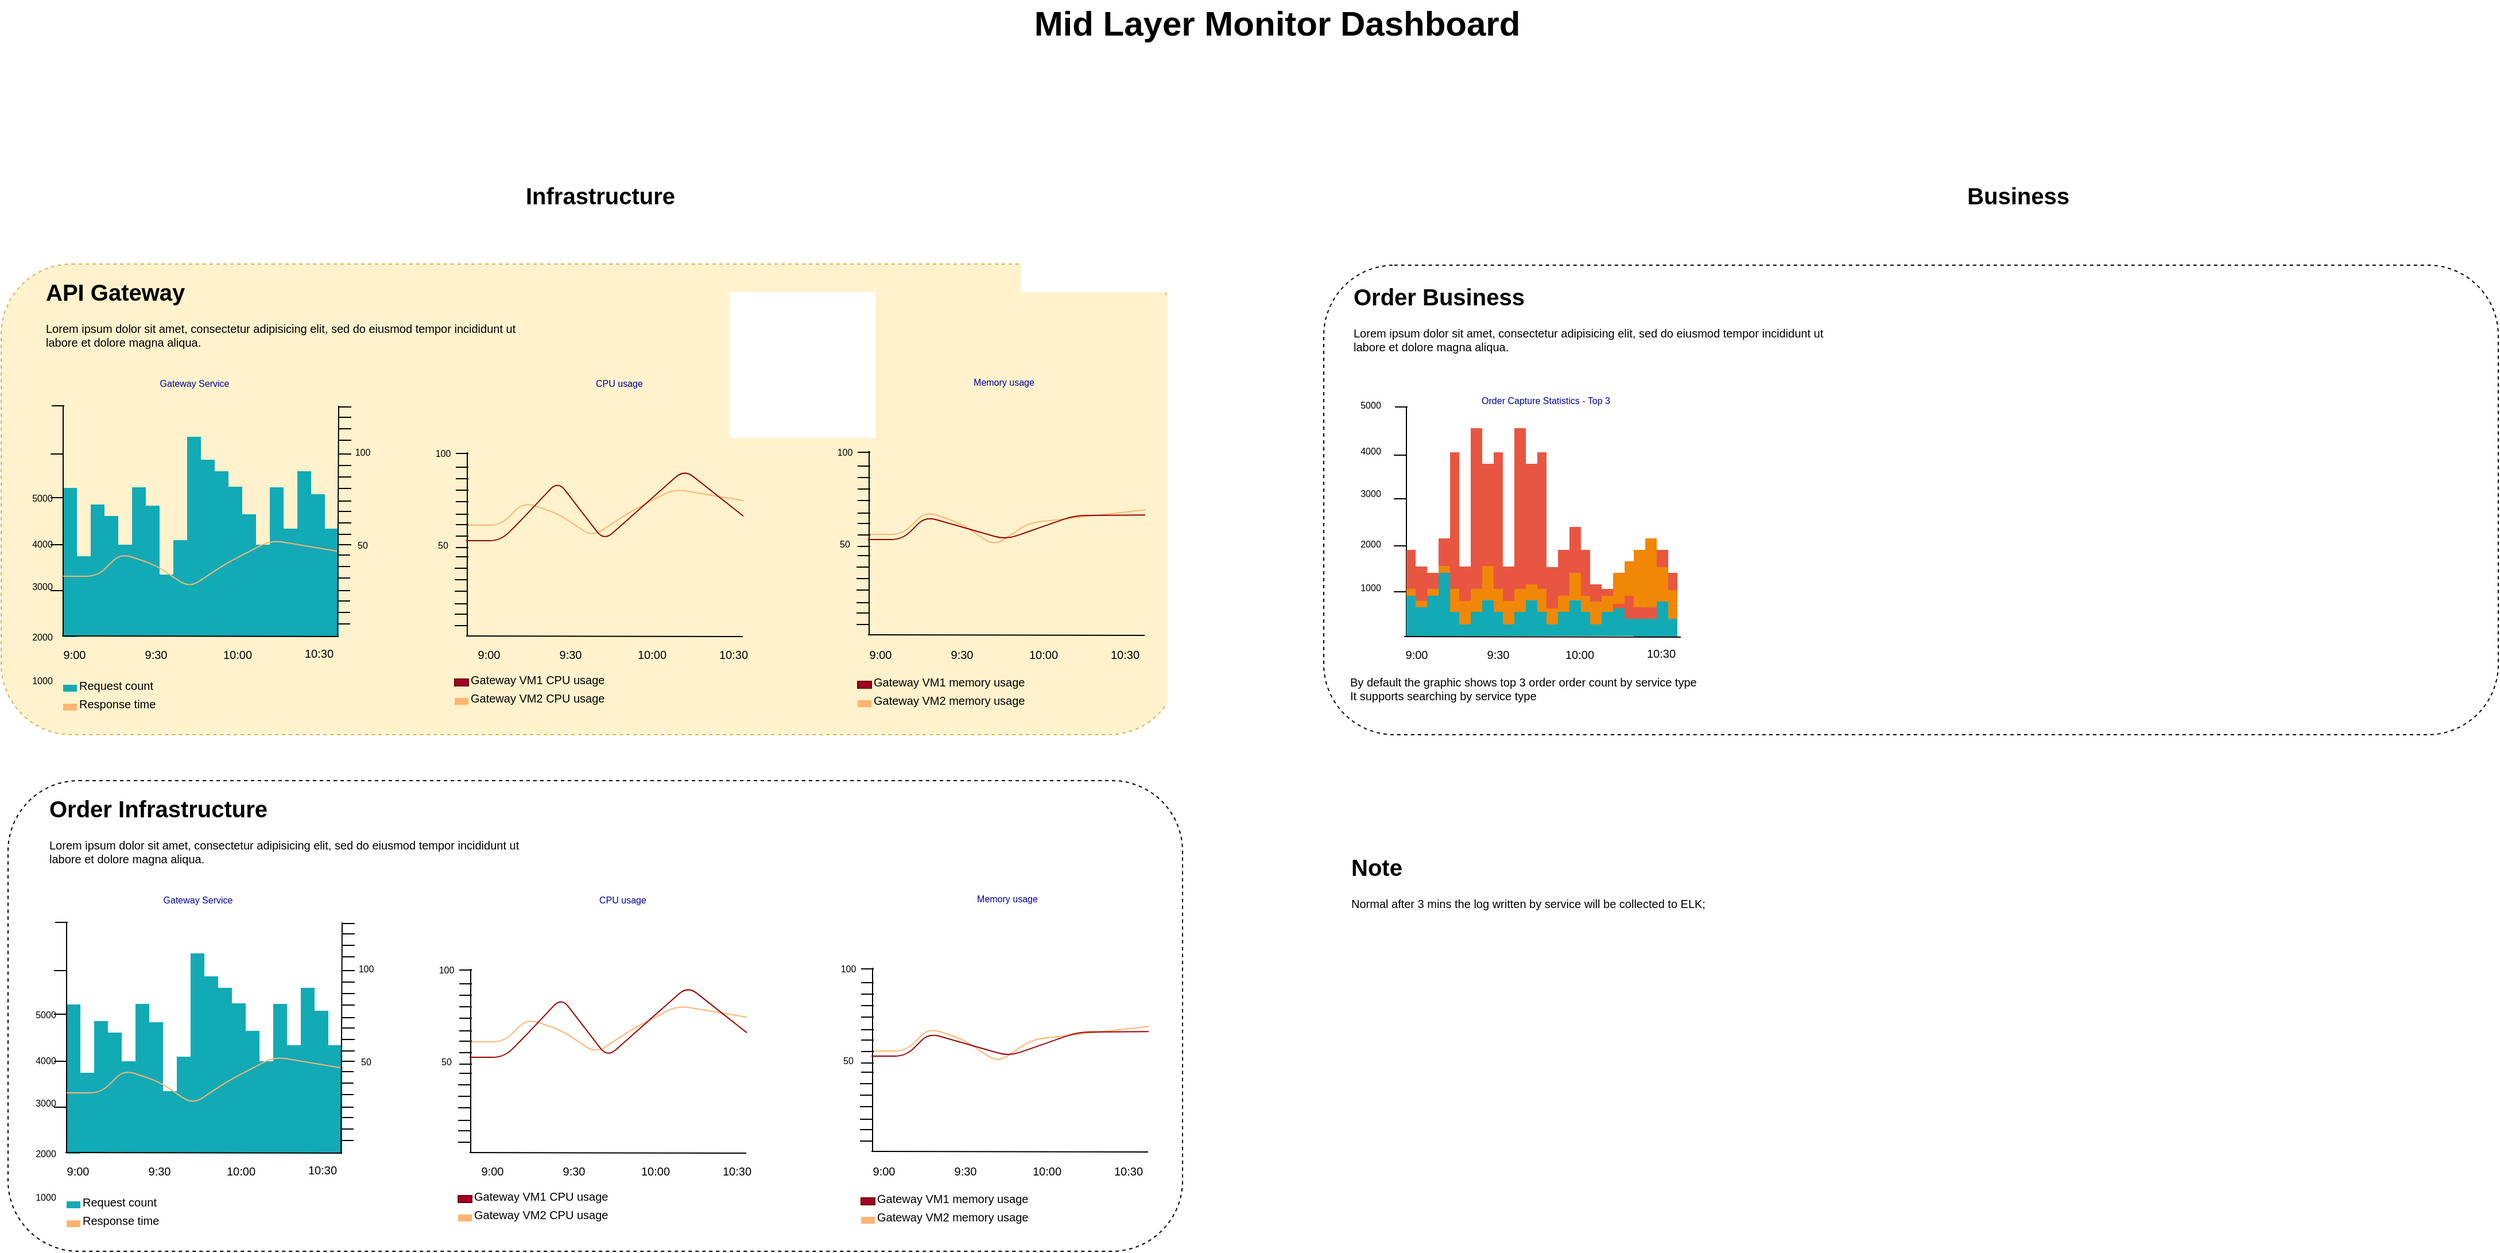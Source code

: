 <mxfile version="12.2.6" type="github" pages="1">
  <diagram id="07fea595-8f29-1299-0266-81d95cde20df" name="Page-1">
    <mxGraphModel dx="-1023" dy="820" grid="1" gridSize="10" guides="1" tooltips="1" connect="1" arrows="1" fold="1" page="1" pageScale="1" pageWidth="1169" pageHeight="827" background="#ffffff" math="0" shadow="0">
      <root>
        <mxCell id="0"/>
        <mxCell id="1" parent="0"/>
        <mxCell id="Wl3PlyjCfCqaFqwn1Miz-761" value="" style="rounded=1;whiteSpace=wrap;html=1;dashed=1;fillColor=#fff2cc;strokeColor=#d6b656;" vertex="1" parent="1">
          <mxGeometry x="2354" y="950" width="1026" height="410" as="geometry"/>
        </mxCell>
        <mxCell id="723" value="" style="whiteSpace=wrap;fillColor=#12AAB5;gradientColor=none;gradientDirection=east;strokeColor=none;html=1;fontColor=#23445d;" parent="1" vertex="1">
          <mxGeometry x="2408" y="1145" width="12" height="130" as="geometry"/>
        </mxCell>
        <mxCell id="739" value="" style="whiteSpace=wrap;fillColor=#12AAB5;gradientColor=none;gradientDirection=east;strokeColor=none;html=1;fontColor=#23445d;" parent="1" vertex="1">
          <mxGeometry x="2408" y="1316.5" width="12" height="6" as="geometry"/>
        </mxCell>
        <mxCell id="744" value="Request count" style="text;spacingTop=-5;html=1;points=[];fontSize=10;" parent="1" vertex="1">
          <mxGeometry x="2420" y="1309.5" width="80" height="20" as="geometry"/>
        </mxCell>
        <mxCell id="749" value="Mid Layer Monitor Dashboard" style="text;spacingTop=-5;align=center;verticalAlign=middle;fontSize=30;fontStyle=1;html=1;points=[]" parent="1" vertex="1">
          <mxGeometry x="3060" y="720" width="810" height="45" as="geometry"/>
        </mxCell>
        <mxCell id="o6w3HR38CNkeLtD_eccx-752" value="" style="whiteSpace=wrap;fillColor=#12AAB5;gradientColor=none;gradientDirection=east;strokeColor=none;html=1;fontColor=#23445d;" parent="1" vertex="1">
          <mxGeometry x="2420" y="1204.5" width="12" height="70" as="geometry"/>
        </mxCell>
        <mxCell id="o6w3HR38CNkeLtD_eccx-753" value="" style="whiteSpace=wrap;fillColor=#12AAB5;gradientColor=none;gradientDirection=east;strokeColor=none;html=1;fontColor=#23445d;" parent="1" vertex="1">
          <mxGeometry x="2516" y="1100.5" width="12" height="174" as="geometry"/>
        </mxCell>
        <mxCell id="o6w3HR38CNkeLtD_eccx-754" value="" style="whiteSpace=wrap;fillColor=#12AAB5;gradientColor=none;gradientDirection=east;strokeColor=none;html=1;fontColor=#23445d;" parent="1" vertex="1">
          <mxGeometry x="2432" y="1159.5" width="12" height="115" as="geometry"/>
        </mxCell>
        <mxCell id="o6w3HR38CNkeLtD_eccx-755" value="" style="whiteSpace=wrap;fillColor=#12AAB5;gradientColor=none;gradientDirection=east;strokeColor=none;html=1;fontColor=#23445d;" parent="1" vertex="1">
          <mxGeometry x="2444" y="1169.5" width="12" height="104" as="geometry"/>
        </mxCell>
        <mxCell id="o6w3HR38CNkeLtD_eccx-756" value="" style="whiteSpace=wrap;fillColor=#12AAB5;gradientColor=none;gradientDirection=east;strokeColor=none;html=1;fontColor=#23445d;" parent="1" vertex="1">
          <mxGeometry x="2456" y="1194.5" width="12" height="80" as="geometry"/>
        </mxCell>
        <mxCell id="o6w3HR38CNkeLtD_eccx-757" value="" style="whiteSpace=wrap;fillColor=#12AAB5;gradientColor=none;gradientDirection=east;strokeColor=none;html=1;fontColor=#23445d;" parent="1" vertex="1">
          <mxGeometry x="2468" y="1144.5" width="12" height="130" as="geometry"/>
        </mxCell>
        <mxCell id="o6w3HR38CNkeLtD_eccx-758" value="" style="whiteSpace=wrap;fillColor=#12AAB5;gradientColor=none;gradientDirection=east;strokeColor=none;html=1;fontColor=#23445d;" parent="1" vertex="1">
          <mxGeometry x="2480" y="1160.5" width="12" height="114" as="geometry"/>
        </mxCell>
        <mxCell id="o6w3HR38CNkeLtD_eccx-759" value="" style="whiteSpace=wrap;fillColor=#12AAB5;gradientColor=none;gradientDirection=east;strokeColor=none;html=1;fontColor=#23445d;" parent="1" vertex="1">
          <mxGeometry x="2492" y="1220.5" width="12" height="54" as="geometry"/>
        </mxCell>
        <mxCell id="o6w3HR38CNkeLtD_eccx-760" value="" style="whiteSpace=wrap;fillColor=#12AAB5;gradientColor=none;gradientDirection=east;strokeColor=none;html=1;fontColor=#23445d;" parent="1" vertex="1">
          <mxGeometry x="2504" y="1190.5" width="12" height="84" as="geometry"/>
        </mxCell>
        <mxCell id="o6w3HR38CNkeLtD_eccx-762" value="" style="whiteSpace=wrap;fillColor=#12AAB5;gradientColor=none;gradientDirection=east;strokeColor=none;html=1;fontColor=#23445d;" parent="1" vertex="1">
          <mxGeometry x="2528" y="1120.5" width="12" height="154" as="geometry"/>
        </mxCell>
        <mxCell id="o6w3HR38CNkeLtD_eccx-763" value="" style="whiteSpace=wrap;fillColor=#12AAB5;gradientColor=none;gradientDirection=east;strokeColor=none;html=1;fontColor=#23445d;" parent="1" vertex="1">
          <mxGeometry x="2540" y="1130.5" width="12" height="144" as="geometry"/>
        </mxCell>
        <mxCell id="o6w3HR38CNkeLtD_eccx-764" value="" style="whiteSpace=wrap;fillColor=#12AAB5;gradientColor=none;gradientDirection=east;strokeColor=none;html=1;fontColor=#23445d;" parent="1" vertex="1">
          <mxGeometry x="2636" y="1180.5" width="12" height="94" as="geometry"/>
        </mxCell>
        <mxCell id="o6w3HR38CNkeLtD_eccx-765" value="" style="whiteSpace=wrap;fillColor=#12AAB5;gradientColor=none;gradientDirection=east;strokeColor=none;html=1;fontColor=#23445d;" parent="1" vertex="1">
          <mxGeometry x="2552" y="1144" width="12" height="130" as="geometry"/>
        </mxCell>
        <mxCell id="o6w3HR38CNkeLtD_eccx-766" value="" style="whiteSpace=wrap;fillColor=#12AAB5;gradientColor=none;gradientDirection=east;strokeColor=none;html=1;fontColor=#23445d;" parent="1" vertex="1">
          <mxGeometry x="2564" y="1168" width="12" height="106" as="geometry"/>
        </mxCell>
        <mxCell id="o6w3HR38CNkeLtD_eccx-767" value="" style="whiteSpace=wrap;fillColor=#12AAB5;gradientColor=none;gradientDirection=east;strokeColor=none;html=1;fontColor=#23445d;" parent="1" vertex="1">
          <mxGeometry x="2576" y="1194.5" width="12" height="80" as="geometry"/>
        </mxCell>
        <mxCell id="o6w3HR38CNkeLtD_eccx-768" value="" style="whiteSpace=wrap;fillColor=#12AAB5;gradientColor=none;gradientDirection=east;strokeColor=none;html=1;fontColor=#23445d;" parent="1" vertex="1">
          <mxGeometry x="2588" y="1144.5" width="12" height="130" as="geometry"/>
        </mxCell>
        <mxCell id="o6w3HR38CNkeLtD_eccx-769" value="" style="whiteSpace=wrap;fillColor=#12AAB5;gradientColor=none;gradientDirection=east;strokeColor=none;html=1;fontColor=#23445d;" parent="1" vertex="1">
          <mxGeometry x="2600" y="1180.5" width="12" height="94" as="geometry"/>
        </mxCell>
        <mxCell id="o6w3HR38CNkeLtD_eccx-770" value="" style="whiteSpace=wrap;fillColor=#12AAB5;gradientColor=none;gradientDirection=east;strokeColor=none;html=1;fontColor=#23445d;" parent="1" vertex="1">
          <mxGeometry x="2612" y="1130.5" width="12" height="144" as="geometry"/>
        </mxCell>
        <mxCell id="o6w3HR38CNkeLtD_eccx-771" value="" style="whiteSpace=wrap;fillColor=#12AAB5;gradientColor=none;gradientDirection=east;strokeColor=none;html=1;fontColor=#23445d;" parent="1" vertex="1">
          <mxGeometry x="2624" y="1150.5" width="12" height="124" as="geometry"/>
        </mxCell>
        <mxCell id="o6w3HR38CNkeLtD_eccx-772" value="" style="endArrow=none;html=1;strokeWidth=1;" parent="1" edge="1">
          <mxGeometry width="50" height="50" relative="1" as="geometry">
            <mxPoint x="2408" y="1273.5" as="sourcePoint"/>
            <mxPoint x="2408" y="1073.5" as="targetPoint"/>
          </mxGeometry>
        </mxCell>
        <mxCell id="o6w3HR38CNkeLtD_eccx-783" value="" style="endArrow=none;html=1;strokeWidth=1;" parent="1" edge="1">
          <mxGeometry width="50" height="50" relative="1" as="geometry">
            <mxPoint x="2407" y="1274" as="sourcePoint"/>
            <mxPoint x="2648" y="1274.5" as="targetPoint"/>
          </mxGeometry>
        </mxCell>
        <mxCell id="o6w3HR38CNkeLtD_eccx-785" value="" style="endArrow=none;html=1;strokeWidth=1;entryX=1.125;entryY=0.214;entryDx=0;entryDy=0;entryPerimeter=0;strokeColor=#FFB570;" parent="1" target="o6w3HR38CNkeLtD_eccx-764" edge="1">
          <mxGeometry width="50" height="50" relative="1" as="geometry">
            <mxPoint x="2408" y="1222" as="sourcePoint"/>
            <mxPoint x="2598" y="1222" as="targetPoint"/>
            <Array as="points">
              <mxPoint x="2438" y="1222"/>
              <mxPoint x="2458" y="1202"/>
              <mxPoint x="2488" y="1212"/>
              <mxPoint x="2518" y="1232"/>
              <mxPoint x="2548" y="1212"/>
              <mxPoint x="2589" y="1190.5"/>
            </Array>
          </mxGeometry>
        </mxCell>
        <mxCell id="o6w3HR38CNkeLtD_eccx-787" value="" style="endArrow=none;html=1;strokeWidth=1;" parent="1" edge="1">
          <mxGeometry width="50" height="50" relative="1" as="geometry">
            <mxPoint x="2397" y="1234.5" as="sourcePoint"/>
            <mxPoint x="2408" y="1234.5" as="targetPoint"/>
          </mxGeometry>
        </mxCell>
        <mxCell id="o6w3HR38CNkeLtD_eccx-789" value="" style="endArrow=none;html=1;strokeWidth=1;" parent="1" edge="1">
          <mxGeometry width="50" height="50" relative="1" as="geometry">
            <mxPoint x="2397" y="1194.5" as="sourcePoint"/>
            <mxPoint x="2408" y="1194.5" as="targetPoint"/>
          </mxGeometry>
        </mxCell>
        <mxCell id="o6w3HR38CNkeLtD_eccx-790" value="" style="endArrow=none;html=1;strokeWidth=1;" parent="1" edge="1">
          <mxGeometry width="50" height="50" relative="1" as="geometry">
            <mxPoint x="2397" y="1153.5" as="sourcePoint"/>
            <mxPoint x="2408" y="1153.5" as="targetPoint"/>
          </mxGeometry>
        </mxCell>
        <mxCell id="o6w3HR38CNkeLtD_eccx-791" value="" style="endArrow=none;html=1;strokeWidth=1;" parent="1" edge="1">
          <mxGeometry width="50" height="50" relative="1" as="geometry">
            <mxPoint x="2647" y="1274.5" as="sourcePoint"/>
            <mxPoint x="2648" y="1073.5" as="targetPoint"/>
          </mxGeometry>
        </mxCell>
        <mxCell id="o6w3HR38CNkeLtD_eccx-792" value="" style="endArrow=none;html=1;strokeWidth=1;" parent="1" edge="1">
          <mxGeometry width="50" height="50" relative="1" as="geometry">
            <mxPoint x="2647" y="1263.5" as="sourcePoint"/>
            <mxPoint x="2658" y="1263.5" as="targetPoint"/>
          </mxGeometry>
        </mxCell>
        <mxCell id="o6w3HR38CNkeLtD_eccx-793" value="" style="endArrow=none;html=1;strokeWidth=1;" parent="1" edge="1">
          <mxGeometry width="50" height="50" relative="1" as="geometry">
            <mxPoint x="2648" y="1194.5" as="sourcePoint"/>
            <mxPoint x="2659" y="1194.5" as="targetPoint"/>
          </mxGeometry>
        </mxCell>
        <mxCell id="o6w3HR38CNkeLtD_eccx-794" value="" style="endArrow=none;html=1;strokeWidth=1;" parent="1" edge="1">
          <mxGeometry width="50" height="50" relative="1" as="geometry">
            <mxPoint x="2647" y="1203.5" as="sourcePoint"/>
            <mxPoint x="2658" y="1203.5" as="targetPoint"/>
          </mxGeometry>
        </mxCell>
        <mxCell id="o6w3HR38CNkeLtD_eccx-795" value="" style="endArrow=none;html=1;strokeWidth=1;" parent="1" edge="1">
          <mxGeometry width="50" height="50" relative="1" as="geometry">
            <mxPoint x="2647" y="1213.5" as="sourcePoint"/>
            <mxPoint x="2658" y="1213.5" as="targetPoint"/>
          </mxGeometry>
        </mxCell>
        <mxCell id="o6w3HR38CNkeLtD_eccx-796" value="" style="endArrow=none;html=1;strokeWidth=1;" parent="1" edge="1">
          <mxGeometry width="50" height="50" relative="1" as="geometry">
            <mxPoint x="2647" y="1223.5" as="sourcePoint"/>
            <mxPoint x="2658" y="1223.5" as="targetPoint"/>
          </mxGeometry>
        </mxCell>
        <mxCell id="o6w3HR38CNkeLtD_eccx-797" value="" style="endArrow=none;html=1;strokeWidth=1;" parent="1" edge="1">
          <mxGeometry width="50" height="50" relative="1" as="geometry">
            <mxPoint x="2647" y="1234.5" as="sourcePoint"/>
            <mxPoint x="2658" y="1234.5" as="targetPoint"/>
          </mxGeometry>
        </mxCell>
        <mxCell id="o6w3HR38CNkeLtD_eccx-798" value="" style="endArrow=none;html=1;strokeWidth=1;" parent="1" edge="1">
          <mxGeometry width="50" height="50" relative="1" as="geometry">
            <mxPoint x="2647" y="1243.5" as="sourcePoint"/>
            <mxPoint x="2658" y="1243.5" as="targetPoint"/>
          </mxGeometry>
        </mxCell>
        <mxCell id="o6w3HR38CNkeLtD_eccx-799" value="" style="endArrow=none;html=1;strokeWidth=1;" parent="1" edge="1">
          <mxGeometry width="50" height="50" relative="1" as="geometry">
            <mxPoint x="2647" y="1253.5" as="sourcePoint"/>
            <mxPoint x="2658" y="1253.5" as="targetPoint"/>
          </mxGeometry>
        </mxCell>
        <mxCell id="o6w3HR38CNkeLtD_eccx-800" value="" style="endArrow=none;html=1;strokeWidth=1;" parent="1" edge="1">
          <mxGeometry width="50" height="50" relative="1" as="geometry">
            <mxPoint x="2648" y="1185.5" as="sourcePoint"/>
            <mxPoint x="2659" y="1185.5" as="targetPoint"/>
          </mxGeometry>
        </mxCell>
        <mxCell id="o6w3HR38CNkeLtD_eccx-801" value="" style="endArrow=none;html=1;strokeWidth=1;" parent="1" edge="1">
          <mxGeometry width="50" height="50" relative="1" as="geometry">
            <mxPoint x="2648" y="1115.5" as="sourcePoint"/>
            <mxPoint x="2659" y="1115.5" as="targetPoint"/>
          </mxGeometry>
        </mxCell>
        <mxCell id="o6w3HR38CNkeLtD_eccx-802" value="" style="endArrow=none;html=1;strokeWidth=1;" parent="1" edge="1">
          <mxGeometry width="50" height="50" relative="1" as="geometry">
            <mxPoint x="2648" y="1125.5" as="sourcePoint"/>
            <mxPoint x="2659" y="1125.5" as="targetPoint"/>
          </mxGeometry>
        </mxCell>
        <mxCell id="o6w3HR38CNkeLtD_eccx-803" value="" style="endArrow=none;html=1;strokeWidth=1;" parent="1" edge="1">
          <mxGeometry width="50" height="50" relative="1" as="geometry">
            <mxPoint x="2648" y="1135.5" as="sourcePoint"/>
            <mxPoint x="2659" y="1135.5" as="targetPoint"/>
          </mxGeometry>
        </mxCell>
        <mxCell id="o6w3HR38CNkeLtD_eccx-804" value="" style="endArrow=none;html=1;strokeWidth=1;" parent="1" edge="1">
          <mxGeometry width="50" height="50" relative="1" as="geometry">
            <mxPoint x="2648" y="1145.5" as="sourcePoint"/>
            <mxPoint x="2659" y="1145.5" as="targetPoint"/>
          </mxGeometry>
        </mxCell>
        <mxCell id="o6w3HR38CNkeLtD_eccx-805" value="" style="endArrow=none;html=1;strokeWidth=1;" parent="1" edge="1">
          <mxGeometry width="50" height="50" relative="1" as="geometry">
            <mxPoint x="2648" y="1156.5" as="sourcePoint"/>
            <mxPoint x="2659" y="1156.5" as="targetPoint"/>
          </mxGeometry>
        </mxCell>
        <mxCell id="o6w3HR38CNkeLtD_eccx-806" value="" style="endArrow=none;html=1;strokeWidth=1;" parent="1" edge="1">
          <mxGeometry width="50" height="50" relative="1" as="geometry">
            <mxPoint x="2648" y="1165.5" as="sourcePoint"/>
            <mxPoint x="2659" y="1165.5" as="targetPoint"/>
          </mxGeometry>
        </mxCell>
        <mxCell id="o6w3HR38CNkeLtD_eccx-807" value="" style="endArrow=none;html=1;strokeWidth=1;" parent="1" edge="1">
          <mxGeometry width="50" height="50" relative="1" as="geometry">
            <mxPoint x="2648" y="1175.5" as="sourcePoint"/>
            <mxPoint x="2659" y="1175.5" as="targetPoint"/>
          </mxGeometry>
        </mxCell>
        <mxCell id="o6w3HR38CNkeLtD_eccx-808" value="" style="endArrow=none;html=1;strokeWidth=1;" parent="1" edge="1">
          <mxGeometry width="50" height="50" relative="1" as="geometry">
            <mxPoint x="2648" y="1103.5" as="sourcePoint"/>
            <mxPoint x="2659" y="1103.5" as="targetPoint"/>
          </mxGeometry>
        </mxCell>
        <mxCell id="o6w3HR38CNkeLtD_eccx-813" value="" style="endArrow=none;html=1;strokeWidth=1;" parent="1" edge="1">
          <mxGeometry width="50" height="50" relative="1" as="geometry">
            <mxPoint x="2648" y="1074.5" as="sourcePoint"/>
            <mxPoint x="2659" y="1074.5" as="targetPoint"/>
          </mxGeometry>
        </mxCell>
        <mxCell id="o6w3HR38CNkeLtD_eccx-814" value="" style="endArrow=none;html=1;strokeWidth=1;" parent="1" edge="1">
          <mxGeometry width="50" height="50" relative="1" as="geometry">
            <mxPoint x="2648" y="1083.5" as="sourcePoint"/>
            <mxPoint x="2659" y="1083.5" as="targetPoint"/>
          </mxGeometry>
        </mxCell>
        <mxCell id="o6w3HR38CNkeLtD_eccx-815" value="" style="endArrow=none;html=1;strokeWidth=1;" parent="1" edge="1">
          <mxGeometry width="50" height="50" relative="1" as="geometry">
            <mxPoint x="2648" y="1093.5" as="sourcePoint"/>
            <mxPoint x="2659" y="1093.5" as="targetPoint"/>
          </mxGeometry>
        </mxCell>
        <mxCell id="o6w3HR38CNkeLtD_eccx-816" value="" style="endArrow=none;html=1;strokeWidth=1;" parent="1" edge="1">
          <mxGeometry width="50" height="50" relative="1" as="geometry">
            <mxPoint x="2397" y="1115.5" as="sourcePoint"/>
            <mxPoint x="2408" y="1115.5" as="targetPoint"/>
          </mxGeometry>
        </mxCell>
        <mxCell id="o6w3HR38CNkeLtD_eccx-817" value="" style="endArrow=none;html=1;strokeWidth=1;" parent="1" edge="1">
          <mxGeometry width="50" height="50" relative="1" as="geometry">
            <mxPoint x="2398" y="1073.5" as="sourcePoint"/>
            <mxPoint x="2409" y="1073.5" as="targetPoint"/>
          </mxGeometry>
        </mxCell>
        <mxCell id="o6w3HR38CNkeLtD_eccx-818" value="&lt;font style=&quot;font-size: 8px;&quot;&gt;1000&lt;/font&gt;" style="text;html=1;align=center;verticalAlign=middle;whiteSpace=wrap;rounded=0;fontSize=8;" parent="1" vertex="1">
          <mxGeometry x="2370" y="1303" width="40" height="20" as="geometry"/>
        </mxCell>
        <mxCell id="o6w3HR38CNkeLtD_eccx-819" value="&lt;font style=&quot;font-size: 8px&quot;&gt;2000&lt;/font&gt;" style="text;html=1;align=center;verticalAlign=middle;whiteSpace=wrap;rounded=0;fontSize=8;" parent="1" vertex="1">
          <mxGeometry x="2370" y="1265" width="40" height="20" as="geometry"/>
        </mxCell>
        <mxCell id="o6w3HR38CNkeLtD_eccx-820" value="&lt;font style=&quot;font-size: 8px&quot;&gt;3000&lt;/font&gt;" style="text;html=1;align=center;verticalAlign=middle;whiteSpace=wrap;rounded=0;fontSize=8;" parent="1" vertex="1">
          <mxGeometry x="2370" y="1221" width="40" height="20" as="geometry"/>
        </mxCell>
        <mxCell id="o6w3HR38CNkeLtD_eccx-821" value="&lt;font style=&quot;font-size: 8px&quot;&gt;4000&lt;/font&gt;" style="text;html=1;align=center;verticalAlign=middle;whiteSpace=wrap;rounded=0;fontSize=8;" parent="1" vertex="1">
          <mxGeometry x="2370" y="1184" width="40" height="20" as="geometry"/>
        </mxCell>
        <mxCell id="o6w3HR38CNkeLtD_eccx-822" value="&lt;font style=&quot;font-size: 8px&quot;&gt;5000&lt;/font&gt;" style="text;html=1;align=center;verticalAlign=middle;whiteSpace=wrap;rounded=0;fontSize=8;" parent="1" vertex="1">
          <mxGeometry x="2370" y="1144" width="40" height="20" as="geometry"/>
        </mxCell>
        <mxCell id="o6w3HR38CNkeLtD_eccx-823" value="&lt;font style=&quot;font-size: 8px&quot;&gt;100&lt;/font&gt;" style="text;html=1;align=center;verticalAlign=middle;whiteSpace=wrap;rounded=0;fontSize=8;" parent="1" vertex="1">
          <mxGeometry x="2659" y="1103.5" width="20" height="20" as="geometry"/>
        </mxCell>
        <mxCell id="o6w3HR38CNkeLtD_eccx-824" value="&lt;font style=&quot;font-size: 8px&quot;&gt;50&lt;/font&gt;" style="text;html=1;align=center;verticalAlign=middle;whiteSpace=wrap;rounded=0;fontSize=8;" parent="1" vertex="1">
          <mxGeometry x="2659" y="1184.5" width="20" height="20" as="geometry"/>
        </mxCell>
        <mxCell id="o6w3HR38CNkeLtD_eccx-825" value="Gateway Service" style="text;html=1;strokeColor=none;fillColor=none;align=center;verticalAlign=middle;whiteSpace=wrap;rounded=0;fontSize=8;fontColor=#000099;" parent="1" vertex="1">
          <mxGeometry x="2469" y="1043.5" width="107" height="20" as="geometry"/>
        </mxCell>
        <mxCell id="o6w3HR38CNkeLtD_eccx-827" value="" style="whiteSpace=wrap;fillColor=#FFB570;gradientColor=none;gradientDirection=east;strokeColor=none;html=1;fontColor=#23445d;" parent="1" vertex="1">
          <mxGeometry x="2408" y="1333" width="12" height="6" as="geometry"/>
        </mxCell>
        <mxCell id="o6w3HR38CNkeLtD_eccx-828" value="Response time" style="text;spacingTop=-5;html=1;points=[];fontSize=10;" parent="1" vertex="1">
          <mxGeometry x="2420" y="1326" width="80" height="20" as="geometry"/>
        </mxCell>
        <mxCell id="o6w3HR38CNkeLtD_eccx-833" value="" style="endArrow=none;html=1;strokeWidth=1;entryX=1.125;entryY=0.214;entryDx=0;entryDy=0;entryPerimeter=0;strokeColor=#FFB570;" parent="1" edge="1">
          <mxGeometry width="50" height="50" relative="1" as="geometry">
            <mxPoint x="2759" y="1177.5" as="sourcePoint"/>
            <mxPoint x="3000.5" y="1156.116" as="targetPoint"/>
            <Array as="points">
              <mxPoint x="2789" y="1177.5"/>
              <mxPoint x="2809" y="1157.5"/>
              <mxPoint x="2839" y="1167.5"/>
              <mxPoint x="2869" y="1187.5"/>
              <mxPoint x="2899" y="1167.5"/>
              <mxPoint x="2940" y="1146"/>
            </Array>
          </mxGeometry>
        </mxCell>
        <mxCell id="o6w3HR38CNkeLtD_eccx-834" value="" style="endArrow=none;html=1;strokeWidth=1;" parent="1" edge="1">
          <mxGeometry width="50" height="50" relative="1" as="geometry">
            <mxPoint x="2760" y="1274" as="sourcePoint"/>
            <mxPoint x="2760" y="1114" as="targetPoint"/>
          </mxGeometry>
        </mxCell>
        <mxCell id="o6w3HR38CNkeLtD_eccx-836" value="" style="endArrow=none;html=1;strokeWidth=1;" parent="1" edge="1">
          <mxGeometry width="50" height="50" relative="1" as="geometry">
            <mxPoint x="2750" y="1205" as="sourcePoint"/>
            <mxPoint x="2761" y="1205" as="targetPoint"/>
          </mxGeometry>
        </mxCell>
        <mxCell id="o6w3HR38CNkeLtD_eccx-837" value="" style="endArrow=none;html=1;strokeWidth=1;" parent="1" edge="1">
          <mxGeometry width="50" height="50" relative="1" as="geometry">
            <mxPoint x="2749" y="1215" as="sourcePoint"/>
            <mxPoint x="2760" y="1215" as="targetPoint"/>
          </mxGeometry>
        </mxCell>
        <mxCell id="o6w3HR38CNkeLtD_eccx-838" value="" style="endArrow=none;html=1;strokeWidth=1;" parent="1" edge="1">
          <mxGeometry width="50" height="50" relative="1" as="geometry">
            <mxPoint x="2749" y="1225" as="sourcePoint"/>
            <mxPoint x="2760" y="1225" as="targetPoint"/>
          </mxGeometry>
        </mxCell>
        <mxCell id="o6w3HR38CNkeLtD_eccx-839" value="" style="endArrow=none;html=1;strokeWidth=1;" parent="1" edge="1">
          <mxGeometry width="50" height="50" relative="1" as="geometry">
            <mxPoint x="2749" y="1235" as="sourcePoint"/>
            <mxPoint x="2760" y="1235" as="targetPoint"/>
          </mxGeometry>
        </mxCell>
        <mxCell id="o6w3HR38CNkeLtD_eccx-840" value="" style="endArrow=none;html=1;strokeWidth=1;" parent="1" edge="1">
          <mxGeometry width="50" height="50" relative="1" as="geometry">
            <mxPoint x="2749" y="1246" as="sourcePoint"/>
            <mxPoint x="2760" y="1246" as="targetPoint"/>
          </mxGeometry>
        </mxCell>
        <mxCell id="o6w3HR38CNkeLtD_eccx-841" value="" style="endArrow=none;html=1;strokeWidth=1;" parent="1" edge="1">
          <mxGeometry width="50" height="50" relative="1" as="geometry">
            <mxPoint x="2749" y="1255" as="sourcePoint"/>
            <mxPoint x="2760" y="1255" as="targetPoint"/>
          </mxGeometry>
        </mxCell>
        <mxCell id="o6w3HR38CNkeLtD_eccx-842" value="" style="endArrow=none;html=1;strokeWidth=1;" parent="1" edge="1">
          <mxGeometry width="50" height="50" relative="1" as="geometry">
            <mxPoint x="2749" y="1265" as="sourcePoint"/>
            <mxPoint x="2760" y="1265" as="targetPoint"/>
          </mxGeometry>
        </mxCell>
        <mxCell id="o6w3HR38CNkeLtD_eccx-843" value="" style="endArrow=none;html=1;strokeWidth=1;" parent="1" edge="1">
          <mxGeometry width="50" height="50" relative="1" as="geometry">
            <mxPoint x="2750" y="1197" as="sourcePoint"/>
            <mxPoint x="2761" y="1197" as="targetPoint"/>
          </mxGeometry>
        </mxCell>
        <mxCell id="o6w3HR38CNkeLtD_eccx-844" value="" style="endArrow=none;html=1;strokeWidth=1;" parent="1" edge="1">
          <mxGeometry width="50" height="50" relative="1" as="geometry">
            <mxPoint x="2750" y="1127" as="sourcePoint"/>
            <mxPoint x="2761" y="1127" as="targetPoint"/>
          </mxGeometry>
        </mxCell>
        <mxCell id="o6w3HR38CNkeLtD_eccx-845" value="" style="endArrow=none;html=1;strokeWidth=1;" parent="1" edge="1">
          <mxGeometry width="50" height="50" relative="1" as="geometry">
            <mxPoint x="2750" y="1137" as="sourcePoint"/>
            <mxPoint x="2761" y="1137" as="targetPoint"/>
          </mxGeometry>
        </mxCell>
        <mxCell id="o6w3HR38CNkeLtD_eccx-846" value="" style="endArrow=none;html=1;strokeWidth=1;" parent="1" edge="1">
          <mxGeometry width="50" height="50" relative="1" as="geometry">
            <mxPoint x="2750" y="1147" as="sourcePoint"/>
            <mxPoint x="2761" y="1147" as="targetPoint"/>
          </mxGeometry>
        </mxCell>
        <mxCell id="o6w3HR38CNkeLtD_eccx-847" value="" style="endArrow=none;html=1;strokeWidth=1;" parent="1" edge="1">
          <mxGeometry width="50" height="50" relative="1" as="geometry">
            <mxPoint x="2750" y="1157" as="sourcePoint"/>
            <mxPoint x="2761" y="1157" as="targetPoint"/>
          </mxGeometry>
        </mxCell>
        <mxCell id="o6w3HR38CNkeLtD_eccx-848" value="" style="endArrow=none;html=1;strokeWidth=1;" parent="1" edge="1">
          <mxGeometry width="50" height="50" relative="1" as="geometry">
            <mxPoint x="2750" y="1168" as="sourcePoint"/>
            <mxPoint x="2761" y="1168" as="targetPoint"/>
          </mxGeometry>
        </mxCell>
        <mxCell id="o6w3HR38CNkeLtD_eccx-849" value="" style="endArrow=none;html=1;strokeWidth=1;" parent="1" edge="1">
          <mxGeometry width="50" height="50" relative="1" as="geometry">
            <mxPoint x="2750" y="1177" as="sourcePoint"/>
            <mxPoint x="2761" y="1177" as="targetPoint"/>
          </mxGeometry>
        </mxCell>
        <mxCell id="o6w3HR38CNkeLtD_eccx-850" value="" style="endArrow=none;html=1;strokeWidth=1;" parent="1" edge="1">
          <mxGeometry width="50" height="50" relative="1" as="geometry">
            <mxPoint x="2750" y="1187" as="sourcePoint"/>
            <mxPoint x="2761" y="1187" as="targetPoint"/>
          </mxGeometry>
        </mxCell>
        <mxCell id="o6w3HR38CNkeLtD_eccx-851" value="" style="endArrow=none;html=1;strokeWidth=1;" parent="1" edge="1">
          <mxGeometry width="50" height="50" relative="1" as="geometry">
            <mxPoint x="2750" y="1115" as="sourcePoint"/>
            <mxPoint x="2761" y="1115" as="targetPoint"/>
          </mxGeometry>
        </mxCell>
        <mxCell id="o6w3HR38CNkeLtD_eccx-855" value="&lt;font style=&quot;font-size: 8px&quot;&gt;100&lt;/font&gt;" style="text;html=1;align=center;verticalAlign=middle;whiteSpace=wrap;rounded=0;fontSize=8;" parent="1" vertex="1">
          <mxGeometry x="2729" y="1104.5" width="20" height="20" as="geometry"/>
        </mxCell>
        <mxCell id="o6w3HR38CNkeLtD_eccx-856" value="&lt;font style=&quot;font-size: 8px&quot;&gt;50&lt;/font&gt;" style="text;html=1;align=center;verticalAlign=middle;whiteSpace=wrap;rounded=0;fontSize=8;" parent="1" vertex="1">
          <mxGeometry x="2729" y="1184.5" width="20" height="20" as="geometry"/>
        </mxCell>
        <mxCell id="o6w3HR38CNkeLtD_eccx-857" value="" style="endArrow=none;html=1;strokeWidth=1;" parent="1" edge="1">
          <mxGeometry width="50" height="50" relative="1" as="geometry">
            <mxPoint x="2759" y="1274" as="sourcePoint"/>
            <mxPoint x="3000" y="1274.5" as="targetPoint"/>
          </mxGeometry>
        </mxCell>
        <mxCell id="o6w3HR38CNkeLtD_eccx-858" value="" style="endArrow=none;html=1;strokeWidth=1;entryX=1.125;entryY=0.214;entryDx=0;entryDy=0;entryPerimeter=0;strokeColor=#990000;" parent="1" edge="1">
          <mxGeometry width="50" height="50" relative="1" as="geometry">
            <mxPoint x="2759" y="1191" as="sourcePoint"/>
            <mxPoint x="3000.5" y="1169.616" as="targetPoint"/>
            <Array as="points">
              <mxPoint x="2789" y="1191"/>
              <mxPoint x="2809" y="1171"/>
              <mxPoint x="2839" y="1139"/>
              <mxPoint x="2879" y="1191"/>
              <mxPoint x="2949" y="1129"/>
            </Array>
          </mxGeometry>
        </mxCell>
        <mxCell id="o6w3HR38CNkeLtD_eccx-903" value="" style="endArrow=none;html=1;strokeWidth=1;entryX=1.125;entryY=0.214;entryDx=0;entryDy=0;entryPerimeter=0;strokeColor=#FFB570;" parent="1" edge="1">
          <mxGeometry width="50" height="50" relative="1" as="geometry">
            <mxPoint x="3109" y="1185.5" as="sourcePoint"/>
            <mxPoint x="3350.5" y="1164.116" as="targetPoint"/>
            <Array as="points">
              <mxPoint x="3139" y="1185.5"/>
              <mxPoint x="3159" y="1165.5"/>
              <mxPoint x="3189" y="1175.5"/>
              <mxPoint x="3219" y="1195.5"/>
              <mxPoint x="3249" y="1175.5"/>
            </Array>
          </mxGeometry>
        </mxCell>
        <mxCell id="o6w3HR38CNkeLtD_eccx-904" value="" style="endArrow=none;html=1;strokeWidth=1;" parent="1" edge="1">
          <mxGeometry width="50" height="50" relative="1" as="geometry">
            <mxPoint x="3110" y="1273" as="sourcePoint"/>
            <mxPoint x="3110" y="1113" as="targetPoint"/>
          </mxGeometry>
        </mxCell>
        <mxCell id="o6w3HR38CNkeLtD_eccx-905" value="" style="endArrow=none;html=1;strokeWidth=1;" parent="1" edge="1">
          <mxGeometry width="50" height="50" relative="1" as="geometry">
            <mxPoint x="3100" y="1204" as="sourcePoint"/>
            <mxPoint x="3111" y="1204" as="targetPoint"/>
          </mxGeometry>
        </mxCell>
        <mxCell id="o6w3HR38CNkeLtD_eccx-906" value="" style="endArrow=none;html=1;strokeWidth=1;" parent="1" edge="1">
          <mxGeometry width="50" height="50" relative="1" as="geometry">
            <mxPoint x="3099" y="1214" as="sourcePoint"/>
            <mxPoint x="3110" y="1214" as="targetPoint"/>
          </mxGeometry>
        </mxCell>
        <mxCell id="o6w3HR38CNkeLtD_eccx-907" value="" style="endArrow=none;html=1;strokeWidth=1;" parent="1" edge="1">
          <mxGeometry width="50" height="50" relative="1" as="geometry">
            <mxPoint x="3099" y="1224" as="sourcePoint"/>
            <mxPoint x="3110" y="1224" as="targetPoint"/>
          </mxGeometry>
        </mxCell>
        <mxCell id="o6w3HR38CNkeLtD_eccx-908" value="" style="endArrow=none;html=1;strokeWidth=1;" parent="1" edge="1">
          <mxGeometry width="50" height="50" relative="1" as="geometry">
            <mxPoint x="3099" y="1234" as="sourcePoint"/>
            <mxPoint x="3110" y="1234" as="targetPoint"/>
          </mxGeometry>
        </mxCell>
        <mxCell id="o6w3HR38CNkeLtD_eccx-909" value="" style="endArrow=none;html=1;strokeWidth=1;" parent="1" edge="1">
          <mxGeometry width="50" height="50" relative="1" as="geometry">
            <mxPoint x="3099" y="1245" as="sourcePoint"/>
            <mxPoint x="3110" y="1245" as="targetPoint"/>
          </mxGeometry>
        </mxCell>
        <mxCell id="o6w3HR38CNkeLtD_eccx-910" value="" style="endArrow=none;html=1;strokeWidth=1;" parent="1" edge="1">
          <mxGeometry width="50" height="50" relative="1" as="geometry">
            <mxPoint x="3099" y="1254" as="sourcePoint"/>
            <mxPoint x="3110" y="1254" as="targetPoint"/>
          </mxGeometry>
        </mxCell>
        <mxCell id="o6w3HR38CNkeLtD_eccx-911" value="" style="endArrow=none;html=1;strokeWidth=1;" parent="1" edge="1">
          <mxGeometry width="50" height="50" relative="1" as="geometry">
            <mxPoint x="3099" y="1264" as="sourcePoint"/>
            <mxPoint x="3110" y="1264" as="targetPoint"/>
          </mxGeometry>
        </mxCell>
        <mxCell id="o6w3HR38CNkeLtD_eccx-912" value="" style="endArrow=none;html=1;strokeWidth=1;" parent="1" edge="1">
          <mxGeometry width="50" height="50" relative="1" as="geometry">
            <mxPoint x="3100" y="1196" as="sourcePoint"/>
            <mxPoint x="3111" y="1196" as="targetPoint"/>
          </mxGeometry>
        </mxCell>
        <mxCell id="o6w3HR38CNkeLtD_eccx-913" value="" style="endArrow=none;html=1;strokeWidth=1;" parent="1" edge="1">
          <mxGeometry width="50" height="50" relative="1" as="geometry">
            <mxPoint x="3100" y="1126" as="sourcePoint"/>
            <mxPoint x="3111" y="1126" as="targetPoint"/>
          </mxGeometry>
        </mxCell>
        <mxCell id="o6w3HR38CNkeLtD_eccx-914" value="" style="endArrow=none;html=1;strokeWidth=1;" parent="1" edge="1">
          <mxGeometry width="50" height="50" relative="1" as="geometry">
            <mxPoint x="3100" y="1136" as="sourcePoint"/>
            <mxPoint x="3111" y="1136" as="targetPoint"/>
          </mxGeometry>
        </mxCell>
        <mxCell id="o6w3HR38CNkeLtD_eccx-915" value="" style="endArrow=none;html=1;strokeWidth=1;" parent="1" edge="1">
          <mxGeometry width="50" height="50" relative="1" as="geometry">
            <mxPoint x="3100" y="1146" as="sourcePoint"/>
            <mxPoint x="3111" y="1146" as="targetPoint"/>
          </mxGeometry>
        </mxCell>
        <mxCell id="o6w3HR38CNkeLtD_eccx-916" value="" style="endArrow=none;html=1;strokeWidth=1;" parent="1" edge="1">
          <mxGeometry width="50" height="50" relative="1" as="geometry">
            <mxPoint x="3100" y="1156" as="sourcePoint"/>
            <mxPoint x="3111" y="1156" as="targetPoint"/>
          </mxGeometry>
        </mxCell>
        <mxCell id="o6w3HR38CNkeLtD_eccx-917" value="" style="endArrow=none;html=1;strokeWidth=1;" parent="1" edge="1">
          <mxGeometry width="50" height="50" relative="1" as="geometry">
            <mxPoint x="3100" y="1167" as="sourcePoint"/>
            <mxPoint x="3111" y="1167" as="targetPoint"/>
          </mxGeometry>
        </mxCell>
        <mxCell id="o6w3HR38CNkeLtD_eccx-918" value="" style="endArrow=none;html=1;strokeWidth=1;" parent="1" edge="1">
          <mxGeometry width="50" height="50" relative="1" as="geometry">
            <mxPoint x="3100" y="1176" as="sourcePoint"/>
            <mxPoint x="3111" y="1176" as="targetPoint"/>
          </mxGeometry>
        </mxCell>
        <mxCell id="o6w3HR38CNkeLtD_eccx-919" value="" style="endArrow=none;html=1;strokeWidth=1;" parent="1" edge="1">
          <mxGeometry width="50" height="50" relative="1" as="geometry">
            <mxPoint x="3100" y="1186" as="sourcePoint"/>
            <mxPoint x="3111" y="1186" as="targetPoint"/>
          </mxGeometry>
        </mxCell>
        <mxCell id="o6w3HR38CNkeLtD_eccx-920" value="" style="endArrow=none;html=1;strokeWidth=1;" parent="1" edge="1">
          <mxGeometry width="50" height="50" relative="1" as="geometry">
            <mxPoint x="3100" y="1114" as="sourcePoint"/>
            <mxPoint x="3111" y="1114" as="targetPoint"/>
          </mxGeometry>
        </mxCell>
        <mxCell id="o6w3HR38CNkeLtD_eccx-921" value="&lt;font style=&quot;font-size: 8px&quot;&gt;100&lt;/font&gt;" style="text;html=1;align=center;verticalAlign=middle;whiteSpace=wrap;rounded=0;fontSize=8;" parent="1" vertex="1">
          <mxGeometry x="3079" y="1103.5" width="20" height="20" as="geometry"/>
        </mxCell>
        <mxCell id="o6w3HR38CNkeLtD_eccx-922" value="&lt;font style=&quot;font-size: 8px&quot;&gt;50&lt;/font&gt;" style="text;html=1;align=center;verticalAlign=middle;whiteSpace=wrap;rounded=0;fontSize=8;" parent="1" vertex="1">
          <mxGeometry x="3079" y="1183.5" width="20" height="20" as="geometry"/>
        </mxCell>
        <mxCell id="o6w3HR38CNkeLtD_eccx-923" value="" style="endArrow=none;html=1;strokeWidth=1;" parent="1" edge="1">
          <mxGeometry width="50" height="50" relative="1" as="geometry">
            <mxPoint x="3109" y="1273" as="sourcePoint"/>
            <mxPoint x="3350" y="1273.5" as="targetPoint"/>
          </mxGeometry>
        </mxCell>
        <mxCell id="o6w3HR38CNkeLtD_eccx-924" value="" style="endArrow=none;html=1;strokeWidth=1;entryX=1.125;entryY=0.214;entryDx=0;entryDy=0;entryPerimeter=0;strokeColor=#990000;" parent="1" edge="1">
          <mxGeometry width="50" height="50" relative="1" as="geometry">
            <mxPoint x="3109" y="1190" as="sourcePoint"/>
            <mxPoint x="3350.5" y="1168.616" as="targetPoint"/>
            <Array as="points">
              <mxPoint x="3139" y="1190"/>
              <mxPoint x="3159" y="1170"/>
              <mxPoint x="3229" y="1190"/>
              <mxPoint x="3289" y="1169"/>
            </Array>
          </mxGeometry>
        </mxCell>
        <mxCell id="o6w3HR38CNkeLtD_eccx-925" value="Memory usage" style="text;html=1;strokeColor=none;fillColor=none;align=center;verticalAlign=middle;whiteSpace=wrap;rounded=0;fontSize=8;fontColor=#000099;" parent="1" vertex="1">
          <mxGeometry x="3174" y="1042.5" width="107" height="20" as="geometry"/>
        </mxCell>
        <mxCell id="o6w3HR38CNkeLtD_eccx-926" value="CPU usage" style="text;html=1;strokeColor=none;fillColor=none;align=center;verticalAlign=middle;whiteSpace=wrap;rounded=0;fontSize=8;fontColor=#000099;" parent="1" vertex="1">
          <mxGeometry x="2839" y="1043.5" width="107" height="20" as="geometry"/>
        </mxCell>
        <mxCell id="o6w3HR38CNkeLtD_eccx-928" value="9:00" style="text;html=1;strokeColor=none;fillColor=none;align=center;verticalAlign=middle;whiteSpace=wrap;rounded=0;dashed=1;dashPattern=1 2;fontSize=10;fontColor=#000000;opacity=0;" parent="1" vertex="1">
          <mxGeometry x="2398" y="1279.5" width="40" height="20" as="geometry"/>
        </mxCell>
        <mxCell id="o6w3HR38CNkeLtD_eccx-929" value="9:30" style="text;html=1;strokeColor=none;fillColor=none;align=center;verticalAlign=middle;whiteSpace=wrap;rounded=0;dashed=1;dashPattern=1 2;fontSize=10;fontColor=#000000;opacity=0;" parent="1" vertex="1">
          <mxGeometry x="2469" y="1279.5" width="40" height="20" as="geometry"/>
        </mxCell>
        <mxCell id="o6w3HR38CNkeLtD_eccx-931" value="10:00" style="text;html=1;strokeColor=none;fillColor=none;align=center;verticalAlign=middle;whiteSpace=wrap;rounded=0;dashed=1;dashPattern=1 2;fontSize=10;fontColor=#000000;opacity=0;" parent="1" vertex="1">
          <mxGeometry x="2540" y="1279.5" width="40" height="20" as="geometry"/>
        </mxCell>
        <mxCell id="o6w3HR38CNkeLtD_eccx-932" value="10:30" style="text;html=1;strokeColor=none;fillColor=none;align=center;verticalAlign=middle;whiteSpace=wrap;rounded=0;dashed=1;dashPattern=1 2;fontSize=10;fontColor=#000000;opacity=0;" parent="1" vertex="1">
          <mxGeometry x="2611" y="1278.5" width="40" height="20" as="geometry"/>
        </mxCell>
        <mxCell id="o6w3HR38CNkeLtD_eccx-933" value="9:00" style="text;html=1;strokeColor=none;fillColor=none;align=center;verticalAlign=middle;whiteSpace=wrap;rounded=0;dashed=1;dashPattern=1 2;fontSize=10;fontColor=#000000;opacity=0;" parent="1" vertex="1">
          <mxGeometry x="2759" y="1279.5" width="40" height="20" as="geometry"/>
        </mxCell>
        <mxCell id="o6w3HR38CNkeLtD_eccx-934" value="9:30" style="text;html=1;strokeColor=none;fillColor=none;align=center;verticalAlign=middle;whiteSpace=wrap;rounded=0;dashed=1;dashPattern=1 2;fontSize=10;fontColor=#000000;opacity=0;" parent="1" vertex="1">
          <mxGeometry x="2830" y="1279.5" width="40" height="20" as="geometry"/>
        </mxCell>
        <mxCell id="o6w3HR38CNkeLtD_eccx-935" value="10:00" style="text;html=1;strokeColor=none;fillColor=none;align=center;verticalAlign=middle;whiteSpace=wrap;rounded=0;dashed=1;dashPattern=1 2;fontSize=10;fontColor=#000000;opacity=0;" parent="1" vertex="1">
          <mxGeometry x="2901" y="1279.5" width="40" height="20" as="geometry"/>
        </mxCell>
        <mxCell id="o6w3HR38CNkeLtD_eccx-936" value="10:30" style="text;html=1;strokeColor=none;fillColor=none;align=center;verticalAlign=middle;whiteSpace=wrap;rounded=0;dashed=1;dashPattern=1 2;fontSize=10;fontColor=#000000;opacity=0;" parent="1" vertex="1">
          <mxGeometry x="2972" y="1279.5" width="40" height="20" as="geometry"/>
        </mxCell>
        <mxCell id="o6w3HR38CNkeLtD_eccx-937" value="9:00" style="text;html=1;strokeColor=none;fillColor=none;align=center;verticalAlign=middle;whiteSpace=wrap;rounded=0;dashed=1;dashPattern=1 2;fontSize=10;fontColor=#000000;opacity=0;" parent="1" vertex="1">
          <mxGeometry x="3100" y="1279.5" width="40" height="20" as="geometry"/>
        </mxCell>
        <mxCell id="o6w3HR38CNkeLtD_eccx-938" value="9:30" style="text;html=1;strokeColor=none;fillColor=none;align=center;verticalAlign=middle;whiteSpace=wrap;rounded=0;dashed=1;dashPattern=1 2;fontSize=10;fontColor=#000000;opacity=0;" parent="1" vertex="1">
          <mxGeometry x="3171" y="1279.5" width="40" height="20" as="geometry"/>
        </mxCell>
        <mxCell id="o6w3HR38CNkeLtD_eccx-939" value="10:00" style="text;html=1;strokeColor=none;fillColor=none;align=center;verticalAlign=middle;whiteSpace=wrap;rounded=0;dashed=1;dashPattern=1 2;fontSize=10;fontColor=#000000;opacity=0;" parent="1" vertex="1">
          <mxGeometry x="3242" y="1279.5" width="40" height="20" as="geometry"/>
        </mxCell>
        <mxCell id="o6w3HR38CNkeLtD_eccx-940" value="10:30" style="text;html=1;strokeColor=none;fillColor=none;align=center;verticalAlign=middle;whiteSpace=wrap;rounded=0;dashed=1;dashPattern=1 2;fontSize=10;fontColor=#000000;opacity=0;" parent="1" vertex="1">
          <mxGeometry x="3313" y="1279.5" width="40" height="20" as="geometry"/>
        </mxCell>
        <mxCell id="o6w3HR38CNkeLtD_eccx-944" value="&lt;h1&gt;API Gateway&lt;/h1&gt;&lt;p&gt;Lorem ipsum dolor sit amet, consectetur adipisicing elit, sed do eiusmod tempor incididunt ut labore et dolore magna aliqua.&lt;/p&gt;" style="text;html=1;strokeColor=none;fillColor=none;spacing=5;spacingTop=-20;whiteSpace=wrap;overflow=hidden;rounded=0;shadow=0;dashed=1;dashPattern=1 2;comic=0;labelBackgroundColor=none;fontSize=10;opacity=0;" parent="1" vertex="1">
          <mxGeometry x="2388" y="960" width="432" height="80" as="geometry"/>
        </mxCell>
        <mxCell id="Wl3PlyjCfCqaFqwn1Miz-749" value="" style="whiteSpace=wrap;fillColor=#a20025;gradientDirection=east;strokeColor=#6F0000;html=1;fontColor=#ffffff;" vertex="1" parent="1">
          <mxGeometry x="2749" y="1311.5" width="12" height="6" as="geometry"/>
        </mxCell>
        <mxCell id="Wl3PlyjCfCqaFqwn1Miz-750" value="Gateway VM1 CPU usage" style="text;spacingTop=-5;html=1;points=[];fontSize=10;" vertex="1" parent="1">
          <mxGeometry x="2761" y="1304.5" width="80" height="20" as="geometry"/>
        </mxCell>
        <mxCell id="Wl3PlyjCfCqaFqwn1Miz-751" value="" style="whiteSpace=wrap;fillColor=#FFB570;gradientColor=none;gradientDirection=east;strokeColor=none;html=1;fontColor=#23445d;" vertex="1" parent="1">
          <mxGeometry x="2749" y="1328" width="12" height="6" as="geometry"/>
        </mxCell>
        <mxCell id="Wl3PlyjCfCqaFqwn1Miz-752" value="Gateway VM2 CPU usage" style="text;spacingTop=-5;html=1;points=[];fontSize=10;" vertex="1" parent="1">
          <mxGeometry x="2761" y="1321" width="80" height="20" as="geometry"/>
        </mxCell>
        <mxCell id="Wl3PlyjCfCqaFqwn1Miz-757" value="" style="whiteSpace=wrap;fillColor=#a20025;gradientDirection=east;strokeColor=#6F0000;html=1;fontColor=#ffffff;" vertex="1" parent="1">
          <mxGeometry x="3100" y="1313.5" width="12" height="6" as="geometry"/>
        </mxCell>
        <mxCell id="Wl3PlyjCfCqaFqwn1Miz-758" value="Gateway VM1 memory usage" style="text;spacingTop=-5;html=1;points=[];fontSize=10;" vertex="1" parent="1">
          <mxGeometry x="3112" y="1306.5" width="80" height="20" as="geometry"/>
        </mxCell>
        <mxCell id="Wl3PlyjCfCqaFqwn1Miz-759" value="" style="whiteSpace=wrap;fillColor=#FFB570;gradientColor=none;gradientDirection=east;strokeColor=none;html=1;fontColor=#23445d;" vertex="1" parent="1">
          <mxGeometry x="3100" y="1330" width="12" height="6" as="geometry"/>
        </mxCell>
        <mxCell id="Wl3PlyjCfCqaFqwn1Miz-760" value="Gateway VM2 memory usage" style="text;spacingTop=-5;html=1;points=[];fontSize=10;" vertex="1" parent="1">
          <mxGeometry x="3112" y="1323" width="80" height="20" as="geometry"/>
        </mxCell>
        <mxCell id="Wl3PlyjCfCqaFqwn1Miz-762" value="" style="rounded=1;whiteSpace=wrap;html=1;dashed=1;glass=1;comic=0;shadow=0;gradientColor=none;fillColor=none;" vertex="1" parent="1">
          <mxGeometry x="2360" y="1400" width="1023" height="410" as="geometry"/>
        </mxCell>
        <mxCell id="Wl3PlyjCfCqaFqwn1Miz-763" value="" style="whiteSpace=wrap;fillColor=#12AAB5;gradientColor=none;gradientDirection=east;strokeColor=none;html=1;fontColor=#23445d;" vertex="1" parent="1">
          <mxGeometry x="2411" y="1595" width="12" height="130" as="geometry"/>
        </mxCell>
        <mxCell id="Wl3PlyjCfCqaFqwn1Miz-764" value="" style="whiteSpace=wrap;fillColor=#12AAB5;gradientColor=none;gradientDirection=east;strokeColor=none;html=1;fontColor=#23445d;" vertex="1" parent="1">
          <mxGeometry x="2411" y="1766.5" width="12" height="6" as="geometry"/>
        </mxCell>
        <mxCell id="Wl3PlyjCfCqaFqwn1Miz-765" value="Request count" style="text;spacingTop=-5;html=1;points=[];fontSize=10;" vertex="1" parent="1">
          <mxGeometry x="2423" y="1759.5" width="80" height="20" as="geometry"/>
        </mxCell>
        <mxCell id="Wl3PlyjCfCqaFqwn1Miz-766" value="" style="whiteSpace=wrap;fillColor=#12AAB5;gradientColor=none;gradientDirection=east;strokeColor=none;html=1;fontColor=#23445d;" vertex="1" parent="1">
          <mxGeometry x="2423" y="1654.5" width="12" height="70" as="geometry"/>
        </mxCell>
        <mxCell id="Wl3PlyjCfCqaFqwn1Miz-767" value="" style="whiteSpace=wrap;fillColor=#12AAB5;gradientColor=none;gradientDirection=east;strokeColor=none;html=1;fontColor=#23445d;" vertex="1" parent="1">
          <mxGeometry x="2519" y="1550.5" width="12" height="174" as="geometry"/>
        </mxCell>
        <mxCell id="Wl3PlyjCfCqaFqwn1Miz-768" value="" style="whiteSpace=wrap;fillColor=#12AAB5;gradientColor=none;gradientDirection=east;strokeColor=none;html=1;fontColor=#23445d;" vertex="1" parent="1">
          <mxGeometry x="2435" y="1609.5" width="12" height="115" as="geometry"/>
        </mxCell>
        <mxCell id="Wl3PlyjCfCqaFqwn1Miz-769" value="" style="whiteSpace=wrap;fillColor=#12AAB5;gradientColor=none;gradientDirection=east;strokeColor=none;html=1;fontColor=#23445d;" vertex="1" parent="1">
          <mxGeometry x="2447" y="1619.5" width="12" height="104" as="geometry"/>
        </mxCell>
        <mxCell id="Wl3PlyjCfCqaFqwn1Miz-770" value="" style="whiteSpace=wrap;fillColor=#12AAB5;gradientColor=none;gradientDirection=east;strokeColor=none;html=1;fontColor=#23445d;" vertex="1" parent="1">
          <mxGeometry x="2459" y="1644.5" width="12" height="80" as="geometry"/>
        </mxCell>
        <mxCell id="Wl3PlyjCfCqaFqwn1Miz-771" value="" style="whiteSpace=wrap;fillColor=#12AAB5;gradientColor=none;gradientDirection=east;strokeColor=none;html=1;fontColor=#23445d;" vertex="1" parent="1">
          <mxGeometry x="2471" y="1594.5" width="12" height="130" as="geometry"/>
        </mxCell>
        <mxCell id="Wl3PlyjCfCqaFqwn1Miz-772" value="" style="whiteSpace=wrap;fillColor=#12AAB5;gradientColor=none;gradientDirection=east;strokeColor=none;html=1;fontColor=#23445d;" vertex="1" parent="1">
          <mxGeometry x="2483" y="1610.5" width="12" height="114" as="geometry"/>
        </mxCell>
        <mxCell id="Wl3PlyjCfCqaFqwn1Miz-773" value="" style="whiteSpace=wrap;fillColor=#12AAB5;gradientColor=none;gradientDirection=east;strokeColor=none;html=1;fontColor=#23445d;" vertex="1" parent="1">
          <mxGeometry x="2495" y="1670.5" width="12" height="54" as="geometry"/>
        </mxCell>
        <mxCell id="Wl3PlyjCfCqaFqwn1Miz-774" value="" style="whiteSpace=wrap;fillColor=#12AAB5;gradientColor=none;gradientDirection=east;strokeColor=none;html=1;fontColor=#23445d;" vertex="1" parent="1">
          <mxGeometry x="2507" y="1640.5" width="12" height="84" as="geometry"/>
        </mxCell>
        <mxCell id="Wl3PlyjCfCqaFqwn1Miz-775" value="" style="whiteSpace=wrap;fillColor=#12AAB5;gradientColor=none;gradientDirection=east;strokeColor=none;html=1;fontColor=#23445d;" vertex="1" parent="1">
          <mxGeometry x="2531" y="1570.5" width="12" height="154" as="geometry"/>
        </mxCell>
        <mxCell id="Wl3PlyjCfCqaFqwn1Miz-776" value="" style="whiteSpace=wrap;fillColor=#12AAB5;gradientColor=none;gradientDirection=east;strokeColor=none;html=1;fontColor=#23445d;" vertex="1" parent="1">
          <mxGeometry x="2543" y="1580.5" width="12" height="144" as="geometry"/>
        </mxCell>
        <mxCell id="Wl3PlyjCfCqaFqwn1Miz-777" value="" style="whiteSpace=wrap;fillColor=#12AAB5;gradientColor=none;gradientDirection=east;strokeColor=none;html=1;fontColor=#23445d;" vertex="1" parent="1">
          <mxGeometry x="2639" y="1630.5" width="12" height="94" as="geometry"/>
        </mxCell>
        <mxCell id="Wl3PlyjCfCqaFqwn1Miz-778" value="" style="whiteSpace=wrap;fillColor=#12AAB5;gradientColor=none;gradientDirection=east;strokeColor=none;html=1;fontColor=#23445d;" vertex="1" parent="1">
          <mxGeometry x="2555" y="1594" width="12" height="130" as="geometry"/>
        </mxCell>
        <mxCell id="Wl3PlyjCfCqaFqwn1Miz-779" value="" style="whiteSpace=wrap;fillColor=#12AAB5;gradientColor=none;gradientDirection=east;strokeColor=none;html=1;fontColor=#23445d;" vertex="1" parent="1">
          <mxGeometry x="2567" y="1618" width="12" height="106" as="geometry"/>
        </mxCell>
        <mxCell id="Wl3PlyjCfCqaFqwn1Miz-780" value="" style="whiteSpace=wrap;fillColor=#12AAB5;gradientColor=none;gradientDirection=east;strokeColor=none;html=1;fontColor=#23445d;" vertex="1" parent="1">
          <mxGeometry x="2579" y="1644.5" width="12" height="80" as="geometry"/>
        </mxCell>
        <mxCell id="Wl3PlyjCfCqaFqwn1Miz-781" value="" style="whiteSpace=wrap;fillColor=#12AAB5;gradientColor=none;gradientDirection=east;strokeColor=none;html=1;fontColor=#23445d;" vertex="1" parent="1">
          <mxGeometry x="2591" y="1594.5" width="12" height="130" as="geometry"/>
        </mxCell>
        <mxCell id="Wl3PlyjCfCqaFqwn1Miz-782" value="" style="whiteSpace=wrap;fillColor=#12AAB5;gradientColor=none;gradientDirection=east;strokeColor=none;html=1;fontColor=#23445d;" vertex="1" parent="1">
          <mxGeometry x="2603" y="1630.5" width="12" height="94" as="geometry"/>
        </mxCell>
        <mxCell id="Wl3PlyjCfCqaFqwn1Miz-783" value="" style="whiteSpace=wrap;fillColor=#12AAB5;gradientColor=none;gradientDirection=east;strokeColor=none;html=1;fontColor=#23445d;" vertex="1" parent="1">
          <mxGeometry x="2615" y="1580.5" width="12" height="144" as="geometry"/>
        </mxCell>
        <mxCell id="Wl3PlyjCfCqaFqwn1Miz-784" value="" style="whiteSpace=wrap;fillColor=#12AAB5;gradientColor=none;gradientDirection=east;strokeColor=none;html=1;fontColor=#23445d;" vertex="1" parent="1">
          <mxGeometry x="2627" y="1600.5" width="12" height="124" as="geometry"/>
        </mxCell>
        <mxCell id="Wl3PlyjCfCqaFqwn1Miz-785" value="" style="endArrow=none;html=1;strokeWidth=1;" edge="1" parent="1">
          <mxGeometry width="50" height="50" relative="1" as="geometry">
            <mxPoint x="2411" y="1723.5" as="sourcePoint"/>
            <mxPoint x="2411" y="1523.5" as="targetPoint"/>
          </mxGeometry>
        </mxCell>
        <mxCell id="Wl3PlyjCfCqaFqwn1Miz-786" value="" style="endArrow=none;html=1;strokeWidth=1;" edge="1" parent="1">
          <mxGeometry width="50" height="50" relative="1" as="geometry">
            <mxPoint x="2410" y="1724" as="sourcePoint"/>
            <mxPoint x="2651" y="1724.5" as="targetPoint"/>
          </mxGeometry>
        </mxCell>
        <mxCell id="Wl3PlyjCfCqaFqwn1Miz-787" value="" style="endArrow=none;html=1;strokeWidth=1;entryX=1.125;entryY=0.214;entryDx=0;entryDy=0;entryPerimeter=0;strokeColor=#FFB570;" edge="1" parent="1" target="Wl3PlyjCfCqaFqwn1Miz-777">
          <mxGeometry width="50" height="50" relative="1" as="geometry">
            <mxPoint x="2411" y="1672" as="sourcePoint"/>
            <mxPoint x="2601" y="1672" as="targetPoint"/>
            <Array as="points">
              <mxPoint x="2441" y="1672"/>
              <mxPoint x="2461" y="1652"/>
              <mxPoint x="2491" y="1662"/>
              <mxPoint x="2521" y="1682"/>
              <mxPoint x="2551" y="1662"/>
              <mxPoint x="2592" y="1640.5"/>
            </Array>
          </mxGeometry>
        </mxCell>
        <mxCell id="Wl3PlyjCfCqaFqwn1Miz-788" value="" style="endArrow=none;html=1;strokeWidth=1;" edge="1" parent="1">
          <mxGeometry width="50" height="50" relative="1" as="geometry">
            <mxPoint x="2400" y="1684.5" as="sourcePoint"/>
            <mxPoint x="2411" y="1684.5" as="targetPoint"/>
          </mxGeometry>
        </mxCell>
        <mxCell id="Wl3PlyjCfCqaFqwn1Miz-789" value="" style="endArrow=none;html=1;strokeWidth=1;" edge="1" parent="1">
          <mxGeometry width="50" height="50" relative="1" as="geometry">
            <mxPoint x="2400" y="1644.5" as="sourcePoint"/>
            <mxPoint x="2411" y="1644.5" as="targetPoint"/>
          </mxGeometry>
        </mxCell>
        <mxCell id="Wl3PlyjCfCqaFqwn1Miz-790" value="" style="endArrow=none;html=1;strokeWidth=1;" edge="1" parent="1">
          <mxGeometry width="50" height="50" relative="1" as="geometry">
            <mxPoint x="2400" y="1603.5" as="sourcePoint"/>
            <mxPoint x="2411" y="1603.5" as="targetPoint"/>
          </mxGeometry>
        </mxCell>
        <mxCell id="Wl3PlyjCfCqaFqwn1Miz-791" value="" style="endArrow=none;html=1;strokeWidth=1;" edge="1" parent="1">
          <mxGeometry width="50" height="50" relative="1" as="geometry">
            <mxPoint x="2650" y="1724.5" as="sourcePoint"/>
            <mxPoint x="2651" y="1523.5" as="targetPoint"/>
          </mxGeometry>
        </mxCell>
        <mxCell id="Wl3PlyjCfCqaFqwn1Miz-792" value="" style="endArrow=none;html=1;strokeWidth=1;" edge="1" parent="1">
          <mxGeometry width="50" height="50" relative="1" as="geometry">
            <mxPoint x="2650" y="1713.5" as="sourcePoint"/>
            <mxPoint x="2661" y="1713.5" as="targetPoint"/>
          </mxGeometry>
        </mxCell>
        <mxCell id="Wl3PlyjCfCqaFqwn1Miz-793" value="" style="endArrow=none;html=1;strokeWidth=1;" edge="1" parent="1">
          <mxGeometry width="50" height="50" relative="1" as="geometry">
            <mxPoint x="2651" y="1644.5" as="sourcePoint"/>
            <mxPoint x="2662" y="1644.5" as="targetPoint"/>
          </mxGeometry>
        </mxCell>
        <mxCell id="Wl3PlyjCfCqaFqwn1Miz-794" value="" style="endArrow=none;html=1;strokeWidth=1;" edge="1" parent="1">
          <mxGeometry width="50" height="50" relative="1" as="geometry">
            <mxPoint x="2650" y="1653.5" as="sourcePoint"/>
            <mxPoint x="2661" y="1653.5" as="targetPoint"/>
          </mxGeometry>
        </mxCell>
        <mxCell id="Wl3PlyjCfCqaFqwn1Miz-795" value="" style="endArrow=none;html=1;strokeWidth=1;" edge="1" parent="1">
          <mxGeometry width="50" height="50" relative="1" as="geometry">
            <mxPoint x="2650" y="1663.5" as="sourcePoint"/>
            <mxPoint x="2661" y="1663.5" as="targetPoint"/>
          </mxGeometry>
        </mxCell>
        <mxCell id="Wl3PlyjCfCqaFqwn1Miz-796" value="" style="endArrow=none;html=1;strokeWidth=1;" edge="1" parent="1">
          <mxGeometry width="50" height="50" relative="1" as="geometry">
            <mxPoint x="2650" y="1673.5" as="sourcePoint"/>
            <mxPoint x="2661" y="1673.5" as="targetPoint"/>
          </mxGeometry>
        </mxCell>
        <mxCell id="Wl3PlyjCfCqaFqwn1Miz-797" value="" style="endArrow=none;html=1;strokeWidth=1;" edge="1" parent="1">
          <mxGeometry width="50" height="50" relative="1" as="geometry">
            <mxPoint x="2650" y="1684.5" as="sourcePoint"/>
            <mxPoint x="2661" y="1684.5" as="targetPoint"/>
          </mxGeometry>
        </mxCell>
        <mxCell id="Wl3PlyjCfCqaFqwn1Miz-798" value="" style="endArrow=none;html=1;strokeWidth=1;" edge="1" parent="1">
          <mxGeometry width="50" height="50" relative="1" as="geometry">
            <mxPoint x="2650" y="1693.5" as="sourcePoint"/>
            <mxPoint x="2661" y="1693.5" as="targetPoint"/>
          </mxGeometry>
        </mxCell>
        <mxCell id="Wl3PlyjCfCqaFqwn1Miz-799" value="" style="endArrow=none;html=1;strokeWidth=1;" edge="1" parent="1">
          <mxGeometry width="50" height="50" relative="1" as="geometry">
            <mxPoint x="2650" y="1703.5" as="sourcePoint"/>
            <mxPoint x="2661" y="1703.5" as="targetPoint"/>
          </mxGeometry>
        </mxCell>
        <mxCell id="Wl3PlyjCfCqaFqwn1Miz-800" value="" style="endArrow=none;html=1;strokeWidth=1;" edge="1" parent="1">
          <mxGeometry width="50" height="50" relative="1" as="geometry">
            <mxPoint x="2651" y="1635.5" as="sourcePoint"/>
            <mxPoint x="2662" y="1635.5" as="targetPoint"/>
          </mxGeometry>
        </mxCell>
        <mxCell id="Wl3PlyjCfCqaFqwn1Miz-801" value="" style="endArrow=none;html=1;strokeWidth=1;" edge="1" parent="1">
          <mxGeometry width="50" height="50" relative="1" as="geometry">
            <mxPoint x="2651" y="1565.5" as="sourcePoint"/>
            <mxPoint x="2662" y="1565.5" as="targetPoint"/>
          </mxGeometry>
        </mxCell>
        <mxCell id="Wl3PlyjCfCqaFqwn1Miz-802" value="" style="endArrow=none;html=1;strokeWidth=1;" edge="1" parent="1">
          <mxGeometry width="50" height="50" relative="1" as="geometry">
            <mxPoint x="2651" y="1575.5" as="sourcePoint"/>
            <mxPoint x="2662" y="1575.5" as="targetPoint"/>
          </mxGeometry>
        </mxCell>
        <mxCell id="Wl3PlyjCfCqaFqwn1Miz-803" value="" style="endArrow=none;html=1;strokeWidth=1;" edge="1" parent="1">
          <mxGeometry width="50" height="50" relative="1" as="geometry">
            <mxPoint x="2651" y="1585.5" as="sourcePoint"/>
            <mxPoint x="2662" y="1585.5" as="targetPoint"/>
          </mxGeometry>
        </mxCell>
        <mxCell id="Wl3PlyjCfCqaFqwn1Miz-804" value="" style="endArrow=none;html=1;strokeWidth=1;" edge="1" parent="1">
          <mxGeometry width="50" height="50" relative="1" as="geometry">
            <mxPoint x="2651" y="1595.5" as="sourcePoint"/>
            <mxPoint x="2662" y="1595.5" as="targetPoint"/>
          </mxGeometry>
        </mxCell>
        <mxCell id="Wl3PlyjCfCqaFqwn1Miz-805" value="" style="endArrow=none;html=1;strokeWidth=1;" edge="1" parent="1">
          <mxGeometry width="50" height="50" relative="1" as="geometry">
            <mxPoint x="2651" y="1606.5" as="sourcePoint"/>
            <mxPoint x="2662" y="1606.5" as="targetPoint"/>
          </mxGeometry>
        </mxCell>
        <mxCell id="Wl3PlyjCfCqaFqwn1Miz-806" value="" style="endArrow=none;html=1;strokeWidth=1;" edge="1" parent="1">
          <mxGeometry width="50" height="50" relative="1" as="geometry">
            <mxPoint x="2651" y="1615.5" as="sourcePoint"/>
            <mxPoint x="2662" y="1615.5" as="targetPoint"/>
          </mxGeometry>
        </mxCell>
        <mxCell id="Wl3PlyjCfCqaFqwn1Miz-807" value="" style="endArrow=none;html=1;strokeWidth=1;" edge="1" parent="1">
          <mxGeometry width="50" height="50" relative="1" as="geometry">
            <mxPoint x="2651" y="1625.5" as="sourcePoint"/>
            <mxPoint x="2662" y="1625.5" as="targetPoint"/>
          </mxGeometry>
        </mxCell>
        <mxCell id="Wl3PlyjCfCqaFqwn1Miz-808" value="" style="endArrow=none;html=1;strokeWidth=1;" edge="1" parent="1">
          <mxGeometry width="50" height="50" relative="1" as="geometry">
            <mxPoint x="2651" y="1553.5" as="sourcePoint"/>
            <mxPoint x="2662" y="1553.5" as="targetPoint"/>
          </mxGeometry>
        </mxCell>
        <mxCell id="Wl3PlyjCfCqaFqwn1Miz-809" value="" style="endArrow=none;html=1;strokeWidth=1;" edge="1" parent="1">
          <mxGeometry width="50" height="50" relative="1" as="geometry">
            <mxPoint x="2651" y="1524.5" as="sourcePoint"/>
            <mxPoint x="2662" y="1524.5" as="targetPoint"/>
          </mxGeometry>
        </mxCell>
        <mxCell id="Wl3PlyjCfCqaFqwn1Miz-810" value="" style="endArrow=none;html=1;strokeWidth=1;" edge="1" parent="1">
          <mxGeometry width="50" height="50" relative="1" as="geometry">
            <mxPoint x="2651" y="1533.5" as="sourcePoint"/>
            <mxPoint x="2662" y="1533.5" as="targetPoint"/>
          </mxGeometry>
        </mxCell>
        <mxCell id="Wl3PlyjCfCqaFqwn1Miz-811" value="" style="endArrow=none;html=1;strokeWidth=1;" edge="1" parent="1">
          <mxGeometry width="50" height="50" relative="1" as="geometry">
            <mxPoint x="2651" y="1543.5" as="sourcePoint"/>
            <mxPoint x="2662" y="1543.5" as="targetPoint"/>
          </mxGeometry>
        </mxCell>
        <mxCell id="Wl3PlyjCfCqaFqwn1Miz-812" value="" style="endArrow=none;html=1;strokeWidth=1;" edge="1" parent="1">
          <mxGeometry width="50" height="50" relative="1" as="geometry">
            <mxPoint x="2400" y="1565.5" as="sourcePoint"/>
            <mxPoint x="2411" y="1565.5" as="targetPoint"/>
          </mxGeometry>
        </mxCell>
        <mxCell id="Wl3PlyjCfCqaFqwn1Miz-813" value="" style="endArrow=none;html=1;strokeWidth=1;" edge="1" parent="1">
          <mxGeometry width="50" height="50" relative="1" as="geometry">
            <mxPoint x="2401" y="1523.5" as="sourcePoint"/>
            <mxPoint x="2412" y="1523.5" as="targetPoint"/>
          </mxGeometry>
        </mxCell>
        <mxCell id="Wl3PlyjCfCqaFqwn1Miz-814" value="&lt;font style=&quot;font-size: 8px;&quot;&gt;1000&lt;/font&gt;" style="text;html=1;align=center;verticalAlign=middle;whiteSpace=wrap;rounded=0;fontSize=8;" vertex="1" parent="1">
          <mxGeometry x="2373" y="1753" width="40" height="20" as="geometry"/>
        </mxCell>
        <mxCell id="Wl3PlyjCfCqaFqwn1Miz-815" value="&lt;font style=&quot;font-size: 8px&quot;&gt;2000&lt;/font&gt;" style="text;html=1;align=center;verticalAlign=middle;whiteSpace=wrap;rounded=0;fontSize=8;" vertex="1" parent="1">
          <mxGeometry x="2373" y="1715" width="40" height="20" as="geometry"/>
        </mxCell>
        <mxCell id="Wl3PlyjCfCqaFqwn1Miz-816" value="&lt;font style=&quot;font-size: 8px&quot;&gt;3000&lt;/font&gt;" style="text;html=1;align=center;verticalAlign=middle;whiteSpace=wrap;rounded=0;fontSize=8;" vertex="1" parent="1">
          <mxGeometry x="2373" y="1671" width="40" height="20" as="geometry"/>
        </mxCell>
        <mxCell id="Wl3PlyjCfCqaFqwn1Miz-817" value="&lt;font style=&quot;font-size: 8px&quot;&gt;4000&lt;/font&gt;" style="text;html=1;align=center;verticalAlign=middle;whiteSpace=wrap;rounded=0;fontSize=8;" vertex="1" parent="1">
          <mxGeometry x="2373" y="1634" width="40" height="20" as="geometry"/>
        </mxCell>
        <mxCell id="Wl3PlyjCfCqaFqwn1Miz-818" value="&lt;font style=&quot;font-size: 8px&quot;&gt;5000&lt;/font&gt;" style="text;html=1;align=center;verticalAlign=middle;whiteSpace=wrap;rounded=0;fontSize=8;" vertex="1" parent="1">
          <mxGeometry x="2373" y="1594" width="40" height="20" as="geometry"/>
        </mxCell>
        <mxCell id="Wl3PlyjCfCqaFqwn1Miz-819" value="&lt;font style=&quot;font-size: 8px&quot;&gt;100&lt;/font&gt;" style="text;html=1;align=center;verticalAlign=middle;whiteSpace=wrap;rounded=0;fontSize=8;" vertex="1" parent="1">
          <mxGeometry x="2662" y="1553.5" width="20" height="20" as="geometry"/>
        </mxCell>
        <mxCell id="Wl3PlyjCfCqaFqwn1Miz-820" value="&lt;font style=&quot;font-size: 8px&quot;&gt;50&lt;/font&gt;" style="text;html=1;align=center;verticalAlign=middle;whiteSpace=wrap;rounded=0;fontSize=8;" vertex="1" parent="1">
          <mxGeometry x="2662" y="1634.5" width="20" height="20" as="geometry"/>
        </mxCell>
        <mxCell id="Wl3PlyjCfCqaFqwn1Miz-821" value="Gateway Service" style="text;html=1;strokeColor=none;fillColor=none;align=center;verticalAlign=middle;whiteSpace=wrap;rounded=0;fontSize=8;fontColor=#000099;" vertex="1" parent="1">
          <mxGeometry x="2472" y="1493.5" width="107" height="20" as="geometry"/>
        </mxCell>
        <mxCell id="Wl3PlyjCfCqaFqwn1Miz-822" value="" style="whiteSpace=wrap;fillColor=#FFB570;gradientColor=none;gradientDirection=east;strokeColor=none;html=1;fontColor=#23445d;" vertex="1" parent="1">
          <mxGeometry x="2411" y="1783" width="12" height="6" as="geometry"/>
        </mxCell>
        <mxCell id="Wl3PlyjCfCqaFqwn1Miz-823" value="Response time" style="text;spacingTop=-5;html=1;points=[];fontSize=10;" vertex="1" parent="1">
          <mxGeometry x="2423" y="1776" width="80" height="20" as="geometry"/>
        </mxCell>
        <mxCell id="Wl3PlyjCfCqaFqwn1Miz-824" value="" style="endArrow=none;html=1;strokeWidth=1;entryX=1.125;entryY=0.214;entryDx=0;entryDy=0;entryPerimeter=0;strokeColor=#FFB570;" edge="1" parent="1">
          <mxGeometry width="50" height="50" relative="1" as="geometry">
            <mxPoint x="2762" y="1627.5" as="sourcePoint"/>
            <mxPoint x="3003.5" y="1606.116" as="targetPoint"/>
            <Array as="points">
              <mxPoint x="2792" y="1627.5"/>
              <mxPoint x="2812" y="1607.5"/>
              <mxPoint x="2842" y="1617.5"/>
              <mxPoint x="2872" y="1637.5"/>
              <mxPoint x="2902" y="1617.5"/>
              <mxPoint x="2943" y="1596"/>
            </Array>
          </mxGeometry>
        </mxCell>
        <mxCell id="Wl3PlyjCfCqaFqwn1Miz-825" value="" style="endArrow=none;html=1;strokeWidth=1;" edge="1" parent="1">
          <mxGeometry width="50" height="50" relative="1" as="geometry">
            <mxPoint x="2763" y="1724" as="sourcePoint"/>
            <mxPoint x="2763" y="1564" as="targetPoint"/>
          </mxGeometry>
        </mxCell>
        <mxCell id="Wl3PlyjCfCqaFqwn1Miz-826" value="" style="endArrow=none;html=1;strokeWidth=1;" edge="1" parent="1">
          <mxGeometry width="50" height="50" relative="1" as="geometry">
            <mxPoint x="2753" y="1655" as="sourcePoint"/>
            <mxPoint x="2764" y="1655" as="targetPoint"/>
          </mxGeometry>
        </mxCell>
        <mxCell id="Wl3PlyjCfCqaFqwn1Miz-827" value="" style="endArrow=none;html=1;strokeWidth=1;" edge="1" parent="1">
          <mxGeometry width="50" height="50" relative="1" as="geometry">
            <mxPoint x="2752" y="1665" as="sourcePoint"/>
            <mxPoint x="2763" y="1665" as="targetPoint"/>
          </mxGeometry>
        </mxCell>
        <mxCell id="Wl3PlyjCfCqaFqwn1Miz-828" value="" style="endArrow=none;html=1;strokeWidth=1;" edge="1" parent="1">
          <mxGeometry width="50" height="50" relative="1" as="geometry">
            <mxPoint x="2752" y="1675" as="sourcePoint"/>
            <mxPoint x="2763" y="1675" as="targetPoint"/>
          </mxGeometry>
        </mxCell>
        <mxCell id="Wl3PlyjCfCqaFqwn1Miz-829" value="" style="endArrow=none;html=1;strokeWidth=1;" edge="1" parent="1">
          <mxGeometry width="50" height="50" relative="1" as="geometry">
            <mxPoint x="2752" y="1685" as="sourcePoint"/>
            <mxPoint x="2763" y="1685" as="targetPoint"/>
          </mxGeometry>
        </mxCell>
        <mxCell id="Wl3PlyjCfCqaFqwn1Miz-830" value="" style="endArrow=none;html=1;strokeWidth=1;" edge="1" parent="1">
          <mxGeometry width="50" height="50" relative="1" as="geometry">
            <mxPoint x="2752" y="1696" as="sourcePoint"/>
            <mxPoint x="2763" y="1696" as="targetPoint"/>
          </mxGeometry>
        </mxCell>
        <mxCell id="Wl3PlyjCfCqaFqwn1Miz-831" value="" style="endArrow=none;html=1;strokeWidth=1;" edge="1" parent="1">
          <mxGeometry width="50" height="50" relative="1" as="geometry">
            <mxPoint x="2752" y="1705" as="sourcePoint"/>
            <mxPoint x="2763" y="1705" as="targetPoint"/>
          </mxGeometry>
        </mxCell>
        <mxCell id="Wl3PlyjCfCqaFqwn1Miz-832" value="" style="endArrow=none;html=1;strokeWidth=1;" edge="1" parent="1">
          <mxGeometry width="50" height="50" relative="1" as="geometry">
            <mxPoint x="2752" y="1715" as="sourcePoint"/>
            <mxPoint x="2763" y="1715" as="targetPoint"/>
          </mxGeometry>
        </mxCell>
        <mxCell id="Wl3PlyjCfCqaFqwn1Miz-833" value="" style="endArrow=none;html=1;strokeWidth=1;" edge="1" parent="1">
          <mxGeometry width="50" height="50" relative="1" as="geometry">
            <mxPoint x="2753" y="1647" as="sourcePoint"/>
            <mxPoint x="2764" y="1647" as="targetPoint"/>
          </mxGeometry>
        </mxCell>
        <mxCell id="Wl3PlyjCfCqaFqwn1Miz-834" value="" style="endArrow=none;html=1;strokeWidth=1;" edge="1" parent="1">
          <mxGeometry width="50" height="50" relative="1" as="geometry">
            <mxPoint x="2753" y="1577" as="sourcePoint"/>
            <mxPoint x="2764" y="1577" as="targetPoint"/>
          </mxGeometry>
        </mxCell>
        <mxCell id="Wl3PlyjCfCqaFqwn1Miz-835" value="" style="endArrow=none;html=1;strokeWidth=1;" edge="1" parent="1">
          <mxGeometry width="50" height="50" relative="1" as="geometry">
            <mxPoint x="2753" y="1587" as="sourcePoint"/>
            <mxPoint x="2764" y="1587" as="targetPoint"/>
          </mxGeometry>
        </mxCell>
        <mxCell id="Wl3PlyjCfCqaFqwn1Miz-836" value="" style="endArrow=none;html=1;strokeWidth=1;" edge="1" parent="1">
          <mxGeometry width="50" height="50" relative="1" as="geometry">
            <mxPoint x="2753" y="1597" as="sourcePoint"/>
            <mxPoint x="2764" y="1597" as="targetPoint"/>
          </mxGeometry>
        </mxCell>
        <mxCell id="Wl3PlyjCfCqaFqwn1Miz-837" value="" style="endArrow=none;html=1;strokeWidth=1;" edge="1" parent="1">
          <mxGeometry width="50" height="50" relative="1" as="geometry">
            <mxPoint x="2753" y="1607" as="sourcePoint"/>
            <mxPoint x="2764" y="1607" as="targetPoint"/>
          </mxGeometry>
        </mxCell>
        <mxCell id="Wl3PlyjCfCqaFqwn1Miz-838" value="" style="endArrow=none;html=1;strokeWidth=1;" edge="1" parent="1">
          <mxGeometry width="50" height="50" relative="1" as="geometry">
            <mxPoint x="2753" y="1618" as="sourcePoint"/>
            <mxPoint x="2764" y="1618" as="targetPoint"/>
          </mxGeometry>
        </mxCell>
        <mxCell id="Wl3PlyjCfCqaFqwn1Miz-839" value="" style="endArrow=none;html=1;strokeWidth=1;" edge="1" parent="1">
          <mxGeometry width="50" height="50" relative="1" as="geometry">
            <mxPoint x="2753" y="1627" as="sourcePoint"/>
            <mxPoint x="2764" y="1627" as="targetPoint"/>
          </mxGeometry>
        </mxCell>
        <mxCell id="Wl3PlyjCfCqaFqwn1Miz-840" value="" style="endArrow=none;html=1;strokeWidth=1;" edge="1" parent="1">
          <mxGeometry width="50" height="50" relative="1" as="geometry">
            <mxPoint x="2753" y="1637" as="sourcePoint"/>
            <mxPoint x="2764" y="1637" as="targetPoint"/>
          </mxGeometry>
        </mxCell>
        <mxCell id="Wl3PlyjCfCqaFqwn1Miz-841" value="" style="endArrow=none;html=1;strokeWidth=1;" edge="1" parent="1">
          <mxGeometry width="50" height="50" relative="1" as="geometry">
            <mxPoint x="2753" y="1565" as="sourcePoint"/>
            <mxPoint x="2764" y="1565" as="targetPoint"/>
          </mxGeometry>
        </mxCell>
        <mxCell id="Wl3PlyjCfCqaFqwn1Miz-842" value="&lt;font style=&quot;font-size: 8px&quot;&gt;100&lt;/font&gt;" style="text;html=1;align=center;verticalAlign=middle;whiteSpace=wrap;rounded=0;fontSize=8;" vertex="1" parent="1">
          <mxGeometry x="2732" y="1554.5" width="20" height="20" as="geometry"/>
        </mxCell>
        <mxCell id="Wl3PlyjCfCqaFqwn1Miz-843" value="&lt;font style=&quot;font-size: 8px&quot;&gt;50&lt;/font&gt;" style="text;html=1;align=center;verticalAlign=middle;whiteSpace=wrap;rounded=0;fontSize=8;" vertex="1" parent="1">
          <mxGeometry x="2732" y="1634.5" width="20" height="20" as="geometry"/>
        </mxCell>
        <mxCell id="Wl3PlyjCfCqaFqwn1Miz-844" value="" style="endArrow=none;html=1;strokeWidth=1;" edge="1" parent="1">
          <mxGeometry width="50" height="50" relative="1" as="geometry">
            <mxPoint x="2762" y="1724" as="sourcePoint"/>
            <mxPoint x="3003" y="1724.5" as="targetPoint"/>
          </mxGeometry>
        </mxCell>
        <mxCell id="Wl3PlyjCfCqaFqwn1Miz-845" value="" style="endArrow=none;html=1;strokeWidth=1;entryX=1.125;entryY=0.214;entryDx=0;entryDy=0;entryPerimeter=0;strokeColor=#990000;" edge="1" parent="1">
          <mxGeometry width="50" height="50" relative="1" as="geometry">
            <mxPoint x="2762" y="1641" as="sourcePoint"/>
            <mxPoint x="3003.5" y="1619.616" as="targetPoint"/>
            <Array as="points">
              <mxPoint x="2792" y="1641"/>
              <mxPoint x="2812" y="1621"/>
              <mxPoint x="2842" y="1589"/>
              <mxPoint x="2882" y="1641"/>
              <mxPoint x="2952" y="1579"/>
            </Array>
          </mxGeometry>
        </mxCell>
        <mxCell id="Wl3PlyjCfCqaFqwn1Miz-846" value="" style="endArrow=none;html=1;strokeWidth=1;entryX=1.125;entryY=0.214;entryDx=0;entryDy=0;entryPerimeter=0;strokeColor=#FFB570;" edge="1" parent="1">
          <mxGeometry width="50" height="50" relative="1" as="geometry">
            <mxPoint x="3112" y="1635.5" as="sourcePoint"/>
            <mxPoint x="3353.5" y="1614.116" as="targetPoint"/>
            <Array as="points">
              <mxPoint x="3142" y="1635.5"/>
              <mxPoint x="3162" y="1615.5"/>
              <mxPoint x="3192" y="1625.5"/>
              <mxPoint x="3222" y="1645.5"/>
              <mxPoint x="3252" y="1625.5"/>
            </Array>
          </mxGeometry>
        </mxCell>
        <mxCell id="Wl3PlyjCfCqaFqwn1Miz-847" value="" style="endArrow=none;html=1;strokeWidth=1;" edge="1" parent="1">
          <mxGeometry width="50" height="50" relative="1" as="geometry">
            <mxPoint x="3113" y="1723" as="sourcePoint"/>
            <mxPoint x="3113" y="1563" as="targetPoint"/>
          </mxGeometry>
        </mxCell>
        <mxCell id="Wl3PlyjCfCqaFqwn1Miz-848" value="" style="endArrow=none;html=1;strokeWidth=1;" edge="1" parent="1">
          <mxGeometry width="50" height="50" relative="1" as="geometry">
            <mxPoint x="3103" y="1654" as="sourcePoint"/>
            <mxPoint x="3114" y="1654" as="targetPoint"/>
          </mxGeometry>
        </mxCell>
        <mxCell id="Wl3PlyjCfCqaFqwn1Miz-849" value="" style="endArrow=none;html=1;strokeWidth=1;" edge="1" parent="1">
          <mxGeometry width="50" height="50" relative="1" as="geometry">
            <mxPoint x="3102" y="1664" as="sourcePoint"/>
            <mxPoint x="3113" y="1664" as="targetPoint"/>
          </mxGeometry>
        </mxCell>
        <mxCell id="Wl3PlyjCfCqaFqwn1Miz-850" value="" style="endArrow=none;html=1;strokeWidth=1;" edge="1" parent="1">
          <mxGeometry width="50" height="50" relative="1" as="geometry">
            <mxPoint x="3102" y="1674" as="sourcePoint"/>
            <mxPoint x="3113" y="1674" as="targetPoint"/>
          </mxGeometry>
        </mxCell>
        <mxCell id="Wl3PlyjCfCqaFqwn1Miz-851" value="" style="endArrow=none;html=1;strokeWidth=1;" edge="1" parent="1">
          <mxGeometry width="50" height="50" relative="1" as="geometry">
            <mxPoint x="3102" y="1684" as="sourcePoint"/>
            <mxPoint x="3113" y="1684" as="targetPoint"/>
          </mxGeometry>
        </mxCell>
        <mxCell id="Wl3PlyjCfCqaFqwn1Miz-852" value="" style="endArrow=none;html=1;strokeWidth=1;" edge="1" parent="1">
          <mxGeometry width="50" height="50" relative="1" as="geometry">
            <mxPoint x="3102" y="1695" as="sourcePoint"/>
            <mxPoint x="3113" y="1695" as="targetPoint"/>
          </mxGeometry>
        </mxCell>
        <mxCell id="Wl3PlyjCfCqaFqwn1Miz-853" value="" style="endArrow=none;html=1;strokeWidth=1;" edge="1" parent="1">
          <mxGeometry width="50" height="50" relative="1" as="geometry">
            <mxPoint x="3102" y="1704" as="sourcePoint"/>
            <mxPoint x="3113" y="1704" as="targetPoint"/>
          </mxGeometry>
        </mxCell>
        <mxCell id="Wl3PlyjCfCqaFqwn1Miz-854" value="" style="endArrow=none;html=1;strokeWidth=1;" edge="1" parent="1">
          <mxGeometry width="50" height="50" relative="1" as="geometry">
            <mxPoint x="3102" y="1714" as="sourcePoint"/>
            <mxPoint x="3113" y="1714" as="targetPoint"/>
          </mxGeometry>
        </mxCell>
        <mxCell id="Wl3PlyjCfCqaFqwn1Miz-855" value="" style="endArrow=none;html=1;strokeWidth=1;" edge="1" parent="1">
          <mxGeometry width="50" height="50" relative="1" as="geometry">
            <mxPoint x="3103" y="1646" as="sourcePoint"/>
            <mxPoint x="3114" y="1646" as="targetPoint"/>
          </mxGeometry>
        </mxCell>
        <mxCell id="Wl3PlyjCfCqaFqwn1Miz-856" value="" style="endArrow=none;html=1;strokeWidth=1;" edge="1" parent="1">
          <mxGeometry width="50" height="50" relative="1" as="geometry">
            <mxPoint x="3103" y="1576" as="sourcePoint"/>
            <mxPoint x="3114" y="1576" as="targetPoint"/>
          </mxGeometry>
        </mxCell>
        <mxCell id="Wl3PlyjCfCqaFqwn1Miz-857" value="" style="endArrow=none;html=1;strokeWidth=1;" edge="1" parent="1">
          <mxGeometry width="50" height="50" relative="1" as="geometry">
            <mxPoint x="3103" y="1586" as="sourcePoint"/>
            <mxPoint x="3114" y="1586" as="targetPoint"/>
          </mxGeometry>
        </mxCell>
        <mxCell id="Wl3PlyjCfCqaFqwn1Miz-858" value="" style="endArrow=none;html=1;strokeWidth=1;" edge="1" parent="1">
          <mxGeometry width="50" height="50" relative="1" as="geometry">
            <mxPoint x="3103" y="1596" as="sourcePoint"/>
            <mxPoint x="3114" y="1596" as="targetPoint"/>
          </mxGeometry>
        </mxCell>
        <mxCell id="Wl3PlyjCfCqaFqwn1Miz-859" value="" style="endArrow=none;html=1;strokeWidth=1;" edge="1" parent="1">
          <mxGeometry width="50" height="50" relative="1" as="geometry">
            <mxPoint x="3103" y="1606" as="sourcePoint"/>
            <mxPoint x="3114" y="1606" as="targetPoint"/>
          </mxGeometry>
        </mxCell>
        <mxCell id="Wl3PlyjCfCqaFqwn1Miz-860" value="" style="endArrow=none;html=1;strokeWidth=1;" edge="1" parent="1">
          <mxGeometry width="50" height="50" relative="1" as="geometry">
            <mxPoint x="3103" y="1617" as="sourcePoint"/>
            <mxPoint x="3114" y="1617" as="targetPoint"/>
          </mxGeometry>
        </mxCell>
        <mxCell id="Wl3PlyjCfCqaFqwn1Miz-861" value="" style="endArrow=none;html=1;strokeWidth=1;" edge="1" parent="1">
          <mxGeometry width="50" height="50" relative="1" as="geometry">
            <mxPoint x="3103" y="1626" as="sourcePoint"/>
            <mxPoint x="3114" y="1626" as="targetPoint"/>
          </mxGeometry>
        </mxCell>
        <mxCell id="Wl3PlyjCfCqaFqwn1Miz-862" value="" style="endArrow=none;html=1;strokeWidth=1;" edge="1" parent="1">
          <mxGeometry width="50" height="50" relative="1" as="geometry">
            <mxPoint x="3103" y="1636" as="sourcePoint"/>
            <mxPoint x="3114" y="1636" as="targetPoint"/>
          </mxGeometry>
        </mxCell>
        <mxCell id="Wl3PlyjCfCqaFqwn1Miz-863" value="" style="endArrow=none;html=1;strokeWidth=1;" edge="1" parent="1">
          <mxGeometry width="50" height="50" relative="1" as="geometry">
            <mxPoint x="3103" y="1564" as="sourcePoint"/>
            <mxPoint x="3114" y="1564" as="targetPoint"/>
          </mxGeometry>
        </mxCell>
        <mxCell id="Wl3PlyjCfCqaFqwn1Miz-864" value="&lt;font style=&quot;font-size: 8px&quot;&gt;100&lt;/font&gt;" style="text;html=1;align=center;verticalAlign=middle;whiteSpace=wrap;rounded=0;fontSize=8;" vertex="1" parent="1">
          <mxGeometry x="3082" y="1553.5" width="20" height="20" as="geometry"/>
        </mxCell>
        <mxCell id="Wl3PlyjCfCqaFqwn1Miz-865" value="&lt;font style=&quot;font-size: 8px&quot;&gt;50&lt;/font&gt;" style="text;html=1;align=center;verticalAlign=middle;whiteSpace=wrap;rounded=0;fontSize=8;" vertex="1" parent="1">
          <mxGeometry x="3082" y="1633.5" width="20" height="20" as="geometry"/>
        </mxCell>
        <mxCell id="Wl3PlyjCfCqaFqwn1Miz-866" value="" style="endArrow=none;html=1;strokeWidth=1;" edge="1" parent="1">
          <mxGeometry width="50" height="50" relative="1" as="geometry">
            <mxPoint x="3112" y="1723" as="sourcePoint"/>
            <mxPoint x="3353" y="1723.5" as="targetPoint"/>
          </mxGeometry>
        </mxCell>
        <mxCell id="Wl3PlyjCfCqaFqwn1Miz-867" value="" style="endArrow=none;html=1;strokeWidth=1;entryX=1.125;entryY=0.214;entryDx=0;entryDy=0;entryPerimeter=0;strokeColor=#990000;" edge="1" parent="1">
          <mxGeometry width="50" height="50" relative="1" as="geometry">
            <mxPoint x="3112" y="1640" as="sourcePoint"/>
            <mxPoint x="3353.5" y="1618.616" as="targetPoint"/>
            <Array as="points">
              <mxPoint x="3142" y="1640"/>
              <mxPoint x="3162" y="1620"/>
              <mxPoint x="3232" y="1640"/>
              <mxPoint x="3292" y="1619"/>
            </Array>
          </mxGeometry>
        </mxCell>
        <mxCell id="Wl3PlyjCfCqaFqwn1Miz-868" value="Memory usage" style="text;html=1;strokeColor=none;fillColor=none;align=center;verticalAlign=middle;whiteSpace=wrap;rounded=0;fontSize=8;fontColor=#000099;" vertex="1" parent="1">
          <mxGeometry x="3177" y="1492.5" width="107" height="20" as="geometry"/>
        </mxCell>
        <mxCell id="Wl3PlyjCfCqaFqwn1Miz-869" value="CPU usage" style="text;html=1;strokeColor=none;fillColor=none;align=center;verticalAlign=middle;whiteSpace=wrap;rounded=0;fontSize=8;fontColor=#000099;" vertex="1" parent="1">
          <mxGeometry x="2842" y="1493.5" width="107" height="20" as="geometry"/>
        </mxCell>
        <mxCell id="Wl3PlyjCfCqaFqwn1Miz-870" value="9:00" style="text;html=1;strokeColor=none;fillColor=none;align=center;verticalAlign=middle;whiteSpace=wrap;rounded=0;dashed=1;dashPattern=1 2;fontSize=10;fontColor=#000000;opacity=0;" vertex="1" parent="1">
          <mxGeometry x="2401" y="1729.5" width="40" height="20" as="geometry"/>
        </mxCell>
        <mxCell id="Wl3PlyjCfCqaFqwn1Miz-871" value="9:30" style="text;html=1;strokeColor=none;fillColor=none;align=center;verticalAlign=middle;whiteSpace=wrap;rounded=0;dashed=1;dashPattern=1 2;fontSize=10;fontColor=#000000;opacity=0;" vertex="1" parent="1">
          <mxGeometry x="2472" y="1729.5" width="40" height="20" as="geometry"/>
        </mxCell>
        <mxCell id="Wl3PlyjCfCqaFqwn1Miz-872" value="10:00" style="text;html=1;strokeColor=none;fillColor=none;align=center;verticalAlign=middle;whiteSpace=wrap;rounded=0;dashed=1;dashPattern=1 2;fontSize=10;fontColor=#000000;opacity=0;" vertex="1" parent="1">
          <mxGeometry x="2543" y="1729.5" width="40" height="20" as="geometry"/>
        </mxCell>
        <mxCell id="Wl3PlyjCfCqaFqwn1Miz-873" value="10:30" style="text;html=1;strokeColor=none;fillColor=none;align=center;verticalAlign=middle;whiteSpace=wrap;rounded=0;dashed=1;dashPattern=1 2;fontSize=10;fontColor=#000000;opacity=0;" vertex="1" parent="1">
          <mxGeometry x="2614" y="1728.5" width="40" height="20" as="geometry"/>
        </mxCell>
        <mxCell id="Wl3PlyjCfCqaFqwn1Miz-874" value="9:00" style="text;html=1;strokeColor=none;fillColor=none;align=center;verticalAlign=middle;whiteSpace=wrap;rounded=0;dashed=1;dashPattern=1 2;fontSize=10;fontColor=#000000;opacity=0;" vertex="1" parent="1">
          <mxGeometry x="2762" y="1729.5" width="40" height="20" as="geometry"/>
        </mxCell>
        <mxCell id="Wl3PlyjCfCqaFqwn1Miz-875" value="9:30" style="text;html=1;strokeColor=none;fillColor=none;align=center;verticalAlign=middle;whiteSpace=wrap;rounded=0;dashed=1;dashPattern=1 2;fontSize=10;fontColor=#000000;opacity=0;" vertex="1" parent="1">
          <mxGeometry x="2833" y="1729.5" width="40" height="20" as="geometry"/>
        </mxCell>
        <mxCell id="Wl3PlyjCfCqaFqwn1Miz-876" value="10:00" style="text;html=1;strokeColor=none;fillColor=none;align=center;verticalAlign=middle;whiteSpace=wrap;rounded=0;dashed=1;dashPattern=1 2;fontSize=10;fontColor=#000000;opacity=0;" vertex="1" parent="1">
          <mxGeometry x="2904" y="1729.5" width="40" height="20" as="geometry"/>
        </mxCell>
        <mxCell id="Wl3PlyjCfCqaFqwn1Miz-877" value="10:30" style="text;html=1;strokeColor=none;fillColor=none;align=center;verticalAlign=middle;whiteSpace=wrap;rounded=0;dashed=1;dashPattern=1 2;fontSize=10;fontColor=#000000;opacity=0;" vertex="1" parent="1">
          <mxGeometry x="2975" y="1729.5" width="40" height="20" as="geometry"/>
        </mxCell>
        <mxCell id="Wl3PlyjCfCqaFqwn1Miz-878" value="9:00" style="text;html=1;strokeColor=none;fillColor=none;align=center;verticalAlign=middle;whiteSpace=wrap;rounded=0;dashed=1;dashPattern=1 2;fontSize=10;fontColor=#000000;opacity=0;" vertex="1" parent="1">
          <mxGeometry x="3103" y="1729.5" width="40" height="20" as="geometry"/>
        </mxCell>
        <mxCell id="Wl3PlyjCfCqaFqwn1Miz-879" value="9:30" style="text;html=1;strokeColor=none;fillColor=none;align=center;verticalAlign=middle;whiteSpace=wrap;rounded=0;dashed=1;dashPattern=1 2;fontSize=10;fontColor=#000000;opacity=0;" vertex="1" parent="1">
          <mxGeometry x="3174" y="1729.5" width="40" height="20" as="geometry"/>
        </mxCell>
        <mxCell id="Wl3PlyjCfCqaFqwn1Miz-880" value="10:00" style="text;html=1;strokeColor=none;fillColor=none;align=center;verticalAlign=middle;whiteSpace=wrap;rounded=0;dashed=1;dashPattern=1 2;fontSize=10;fontColor=#000000;opacity=0;" vertex="1" parent="1">
          <mxGeometry x="3245" y="1729.5" width="40" height="20" as="geometry"/>
        </mxCell>
        <mxCell id="Wl3PlyjCfCqaFqwn1Miz-881" value="10:30" style="text;html=1;strokeColor=none;fillColor=none;align=center;verticalAlign=middle;whiteSpace=wrap;rounded=0;dashed=1;dashPattern=1 2;fontSize=10;fontColor=#000000;opacity=0;" vertex="1" parent="1">
          <mxGeometry x="3316" y="1729.5" width="40" height="20" as="geometry"/>
        </mxCell>
        <mxCell id="Wl3PlyjCfCqaFqwn1Miz-882" value="&lt;h1&gt;Order Infrastructure&lt;/h1&gt;&lt;p&gt;Lorem ipsum dolor sit amet, consectetur adipisicing elit, sed do eiusmod tempor incididunt ut labore et dolore magna aliqua.&lt;/p&gt;" style="text;html=1;strokeColor=none;fillColor=none;spacing=5;spacingTop=-20;whiteSpace=wrap;overflow=hidden;rounded=0;shadow=0;dashed=1;dashPattern=1 2;comic=0;labelBackgroundColor=none;fontSize=10;opacity=0;" vertex="1" parent="1">
          <mxGeometry x="2391" y="1410" width="432" height="80" as="geometry"/>
        </mxCell>
        <mxCell id="Wl3PlyjCfCqaFqwn1Miz-883" value="" style="whiteSpace=wrap;fillColor=#a20025;gradientDirection=east;strokeColor=#6F0000;html=1;fontColor=#ffffff;" vertex="1" parent="1">
          <mxGeometry x="2752" y="1761.5" width="12" height="6" as="geometry"/>
        </mxCell>
        <mxCell id="Wl3PlyjCfCqaFqwn1Miz-884" value="Gateway VM1 CPU usage" style="text;spacingTop=-5;html=1;points=[];fontSize=10;" vertex="1" parent="1">
          <mxGeometry x="2764" y="1754.5" width="80" height="20" as="geometry"/>
        </mxCell>
        <mxCell id="Wl3PlyjCfCqaFqwn1Miz-885" value="" style="whiteSpace=wrap;fillColor=#FFB570;gradientColor=none;gradientDirection=east;strokeColor=none;html=1;fontColor=#23445d;" vertex="1" parent="1">
          <mxGeometry x="2752" y="1778" width="12" height="6" as="geometry"/>
        </mxCell>
        <mxCell id="Wl3PlyjCfCqaFqwn1Miz-886" value="Gateway VM2 CPU usage" style="text;spacingTop=-5;html=1;points=[];fontSize=10;" vertex="1" parent="1">
          <mxGeometry x="2764" y="1771" width="80" height="20" as="geometry"/>
        </mxCell>
        <mxCell id="Wl3PlyjCfCqaFqwn1Miz-887" value="" style="whiteSpace=wrap;fillColor=#a20025;gradientDirection=east;strokeColor=#6F0000;html=1;fontColor=#ffffff;" vertex="1" parent="1">
          <mxGeometry x="3103" y="1763.5" width="12" height="6" as="geometry"/>
        </mxCell>
        <mxCell id="Wl3PlyjCfCqaFqwn1Miz-888" value="Gateway VM1 memory usage" style="text;spacingTop=-5;html=1;points=[];fontSize=10;" vertex="1" parent="1">
          <mxGeometry x="3115" y="1756.5" width="80" height="20" as="geometry"/>
        </mxCell>
        <mxCell id="Wl3PlyjCfCqaFqwn1Miz-889" value="" style="whiteSpace=wrap;fillColor=#FFB570;gradientColor=none;gradientDirection=east;strokeColor=none;html=1;fontColor=#23445d;" vertex="1" parent="1">
          <mxGeometry x="3103" y="1780" width="12" height="6" as="geometry"/>
        </mxCell>
        <mxCell id="Wl3PlyjCfCqaFqwn1Miz-890" value="Gateway VM2 memory usage" style="text;spacingTop=-5;html=1;points=[];fontSize=10;" vertex="1" parent="1">
          <mxGeometry x="3115" y="1773" width="80" height="20" as="geometry"/>
        </mxCell>
        <mxCell id="Wl3PlyjCfCqaFqwn1Miz-891" value="Infrastructure" style="text;html=1;strokeColor=none;fillColor=none;align=center;verticalAlign=middle;whiteSpace=wrap;rounded=0;dashed=1;fontSize=20;fontStyle=1" vertex="1" parent="1">
          <mxGeometry x="2855.5" y="880" width="40" height="20" as="geometry"/>
        </mxCell>
        <mxCell id="Wl3PlyjCfCqaFqwn1Miz-893" value="Business" style="text;html=1;strokeColor=none;fillColor=none;align=center;verticalAlign=middle;whiteSpace=wrap;rounded=0;dashed=1;fontSize=20;fontStyle=1" vertex="1" parent="1">
          <mxGeometry x="4090.5" y="880" width="40" height="20" as="geometry"/>
        </mxCell>
        <mxCell id="Wl3PlyjCfCqaFqwn1Miz-960" value="" style="whiteSpace=wrap;fillColor=#12AAB5;gradientColor=none;gradientDirection=east;strokeColor=none;html=1;fontColor=#23445d;" vertex="1" parent="1">
          <mxGeometry x="3616" y="1253" width="8" height="21" as="geometry"/>
        </mxCell>
        <mxCell id="Wl3PlyjCfCqaFqwn1Miz-961" value="" style="whiteSpace=wrap;fillColor=#12AAB5;gradientColor=none;gradientDirection=east;strokeColor=none;html=1;fontColor=#23445d;" vertex="1" parent="1">
          <mxGeometry x="3624" y="1263" width="10" height="11" as="geometry"/>
        </mxCell>
        <mxCell id="Wl3PlyjCfCqaFqwn1Miz-962" value="" style="whiteSpace=wrap;fillColor=#12AAB5;gradientColor=none;gradientDirection=east;strokeColor=none;html=1;fontColor=#23445d;" vertex="1" parent="1">
          <mxGeometry x="3634" y="1253" width="10" height="21" as="geometry"/>
        </mxCell>
        <mxCell id="Wl3PlyjCfCqaFqwn1Miz-963" value="" style="whiteSpace=wrap;fillColor=#12AAB5;gradientColor=none;gradientDirection=east;strokeColor=none;html=1;fontColor=#23445d;" vertex="1" parent="1">
          <mxGeometry x="3644" y="1243" width="10" height="31" as="geometry"/>
        </mxCell>
        <mxCell id="Wl3PlyjCfCqaFqwn1Miz-965" value="" style="whiteSpace=wrap;fillColor=#F08705;gradientColor=none;gradientDirection=east;strokeColor=none;html=1;fontColor=#23445d;" vertex="1" parent="1">
          <mxGeometry x="3616" y="1233" width="8" height="20" as="geometry"/>
        </mxCell>
        <mxCell id="Wl3PlyjCfCqaFqwn1Miz-966" value="" style="whiteSpace=wrap;fillColor=#E85642;gradientColor=none;gradientDirection=east;strokeColor=none;html=1;fontColor=#23445d;" vertex="1" parent="1">
          <mxGeometry x="3616" y="1114" width="8" height="119" as="geometry"/>
        </mxCell>
        <mxCell id="Wl3PlyjCfCqaFqwn1Miz-967" value="" style="whiteSpace=wrap;fillColor=#F08705;gradientColor=none;gradientDirection=east;strokeColor=none;html=1;fontColor=#23445d;" vertex="1" parent="1">
          <mxGeometry x="3624" y="1243" width="10" height="21" as="geometry"/>
        </mxCell>
        <mxCell id="Wl3PlyjCfCqaFqwn1Miz-968" value="" style="whiteSpace=wrap;fillColor=#E85642;gradientColor=none;gradientDirection=east;strokeColor=none;html=1;fontColor=#23445d;" vertex="1" parent="1">
          <mxGeometry x="3624" y="1213.5" width="10" height="30" as="geometry"/>
        </mxCell>
        <mxCell id="Wl3PlyjCfCqaFqwn1Miz-969" value="" style="whiteSpace=wrap;fillColor=#F08705;gradientColor=none;gradientDirection=east;strokeColor=none;html=1;fontColor=#23445d;" vertex="1" parent="1">
          <mxGeometry x="3634" y="1233" width="10" height="20" as="geometry"/>
        </mxCell>
        <mxCell id="Wl3PlyjCfCqaFqwn1Miz-970" value="" style="whiteSpace=wrap;fillColor=#E85642;gradientColor=none;gradientDirection=east;strokeColor=none;html=1;fontColor=#23445d;" vertex="1" parent="1">
          <mxGeometry x="3634" y="1093" width="10" height="140" as="geometry"/>
        </mxCell>
        <mxCell id="Wl3PlyjCfCqaFqwn1Miz-986" value="" style="whiteSpace=wrap;fillColor=#F08705;gradientColor=none;gradientDirection=east;strokeColor=none;html=1;fontColor=#23445d;" vertex="1" parent="1">
          <mxGeometry x="3644" y="1213" width="10" height="30" as="geometry"/>
        </mxCell>
        <mxCell id="Wl3PlyjCfCqaFqwn1Miz-987" value="" style="whiteSpace=wrap;fillColor=#E85642;gradientColor=none;gradientDirection=east;strokeColor=none;html=1;fontColor=#23445d;" vertex="1" parent="1">
          <mxGeometry x="3644" y="1124" width="10" height="89" as="geometry"/>
        </mxCell>
        <mxCell id="Wl3PlyjCfCqaFqwn1Miz-1012" value="" style="endArrow=none;html=1;strokeWidth=1;" edge="1" parent="1">
          <mxGeometry width="50" height="50" relative="1" as="geometry">
            <mxPoint x="3578" y="1274.5" as="sourcePoint"/>
            <mxPoint x="3578" y="1074.5" as="targetPoint"/>
          </mxGeometry>
        </mxCell>
        <mxCell id="Wl3PlyjCfCqaFqwn1Miz-1013" value="" style="endArrow=none;html=1;strokeWidth=1;" edge="1" parent="1">
          <mxGeometry width="50" height="50" relative="1" as="geometry">
            <mxPoint x="3567" y="1235.5" as="sourcePoint"/>
            <mxPoint x="3578" y="1235.5" as="targetPoint"/>
          </mxGeometry>
        </mxCell>
        <mxCell id="Wl3PlyjCfCqaFqwn1Miz-1014" value="" style="endArrow=none;html=1;strokeWidth=1;" edge="1" parent="1">
          <mxGeometry width="50" height="50" relative="1" as="geometry">
            <mxPoint x="3567" y="1195.5" as="sourcePoint"/>
            <mxPoint x="3578" y="1195.5" as="targetPoint"/>
          </mxGeometry>
        </mxCell>
        <mxCell id="Wl3PlyjCfCqaFqwn1Miz-1015" value="" style="endArrow=none;html=1;strokeWidth=1;" edge="1" parent="1">
          <mxGeometry width="50" height="50" relative="1" as="geometry">
            <mxPoint x="3567" y="1154.5" as="sourcePoint"/>
            <mxPoint x="3578" y="1154.5" as="targetPoint"/>
          </mxGeometry>
        </mxCell>
        <mxCell id="Wl3PlyjCfCqaFqwn1Miz-1016" value="" style="endArrow=none;html=1;strokeWidth=1;" edge="1" parent="1">
          <mxGeometry width="50" height="50" relative="1" as="geometry">
            <mxPoint x="3567" y="1116.5" as="sourcePoint"/>
            <mxPoint x="3578" y="1116.5" as="targetPoint"/>
          </mxGeometry>
        </mxCell>
        <mxCell id="Wl3PlyjCfCqaFqwn1Miz-1017" value="" style="endArrow=none;html=1;strokeWidth=1;" edge="1" parent="1">
          <mxGeometry width="50" height="50" relative="1" as="geometry">
            <mxPoint x="3568" y="1074.5" as="sourcePoint"/>
            <mxPoint x="3579" y="1074.5" as="targetPoint"/>
          </mxGeometry>
        </mxCell>
        <mxCell id="Wl3PlyjCfCqaFqwn1Miz-1019" value="9:00" style="text;html=1;strokeColor=none;fillColor=none;align=center;verticalAlign=middle;whiteSpace=wrap;rounded=0;dashed=1;dashPattern=1 2;fontSize=10;fontColor=#000000;opacity=0;" vertex="1" parent="1">
          <mxGeometry x="3567" y="1280" width="40" height="20" as="geometry"/>
        </mxCell>
        <mxCell id="Wl3PlyjCfCqaFqwn1Miz-1020" value="9:30" style="text;html=1;strokeColor=none;fillColor=none;align=center;verticalAlign=middle;whiteSpace=wrap;rounded=0;dashed=1;dashPattern=1 2;fontSize=10;fontColor=#000000;opacity=0;" vertex="1" parent="1">
          <mxGeometry x="3638" y="1280" width="40" height="20" as="geometry"/>
        </mxCell>
        <mxCell id="Wl3PlyjCfCqaFqwn1Miz-1021" value="10:00" style="text;html=1;strokeColor=none;fillColor=none;align=center;verticalAlign=middle;whiteSpace=wrap;rounded=0;dashed=1;dashPattern=1 2;fontSize=10;fontColor=#000000;opacity=0;" vertex="1" parent="1">
          <mxGeometry x="3709" y="1280" width="40" height="20" as="geometry"/>
        </mxCell>
        <mxCell id="Wl3PlyjCfCqaFqwn1Miz-1022" value="10:30" style="text;html=1;strokeColor=none;fillColor=none;align=center;verticalAlign=middle;whiteSpace=wrap;rounded=0;dashed=1;dashPattern=1 2;fontSize=10;fontColor=#000000;opacity=0;" vertex="1" parent="1">
          <mxGeometry x="3780" y="1279" width="40" height="20" as="geometry"/>
        </mxCell>
        <mxCell id="Wl3PlyjCfCqaFqwn1Miz-1025" value="&lt;font style=&quot;font-size: 8px;&quot;&gt;1000&lt;/font&gt;" style="text;html=1;align=center;verticalAlign=middle;whiteSpace=wrap;rounded=0;fontSize=8;" vertex="1" parent="1">
          <mxGeometry x="3527" y="1221.5" width="40" height="20" as="geometry"/>
        </mxCell>
        <mxCell id="Wl3PlyjCfCqaFqwn1Miz-1026" value="&lt;font style=&quot;font-size: 8px&quot;&gt;2000&lt;/font&gt;" style="text;html=1;align=center;verticalAlign=middle;whiteSpace=wrap;rounded=0;fontSize=8;" vertex="1" parent="1">
          <mxGeometry x="3527" y="1183.5" width="40" height="20" as="geometry"/>
        </mxCell>
        <mxCell id="Wl3PlyjCfCqaFqwn1Miz-1027" value="&lt;font style=&quot;font-size: 8px&quot;&gt;3000&lt;/font&gt;" style="text;html=1;align=center;verticalAlign=middle;whiteSpace=wrap;rounded=0;fontSize=8;" vertex="1" parent="1">
          <mxGeometry x="3527" y="1139.5" width="40" height="20" as="geometry"/>
        </mxCell>
        <mxCell id="Wl3PlyjCfCqaFqwn1Miz-1028" value="&lt;font style=&quot;font-size: 8px&quot;&gt;4000&lt;/font&gt;" style="text;html=1;align=center;verticalAlign=middle;whiteSpace=wrap;rounded=0;fontSize=8;" vertex="1" parent="1">
          <mxGeometry x="3527" y="1102.5" width="40" height="20" as="geometry"/>
        </mxCell>
        <mxCell id="Wl3PlyjCfCqaFqwn1Miz-1029" value="&lt;font style=&quot;font-size: 8px&quot;&gt;5000&lt;/font&gt;" style="text;html=1;align=center;verticalAlign=middle;whiteSpace=wrap;rounded=0;fontSize=8;" vertex="1" parent="1">
          <mxGeometry x="3527" y="1062.5" width="40" height="20" as="geometry"/>
        </mxCell>
        <mxCell id="Wl3PlyjCfCqaFqwn1Miz-1055" value="" style="whiteSpace=wrap;fillColor=#F08705;gradientColor=none;gradientDirection=east;strokeColor=none;html=1;fontColor=#23445d;" vertex="1" parent="1">
          <mxGeometry x="3578" y="1233" width="8" height="20" as="geometry"/>
        </mxCell>
        <mxCell id="Wl3PlyjCfCqaFqwn1Miz-1056" value="" style="whiteSpace=wrap;fillColor=#E85642;gradientColor=none;gradientDirection=east;strokeColor=none;html=1;fontColor=#23445d;" vertex="1" parent="1">
          <mxGeometry x="3578" y="1199" width="8" height="34" as="geometry"/>
        </mxCell>
        <mxCell id="Wl3PlyjCfCqaFqwn1Miz-1057" value="" style="whiteSpace=wrap;fillColor=#F08705;gradientColor=none;gradientDirection=east;strokeColor=none;html=1;fontColor=#23445d;" vertex="1" parent="1">
          <mxGeometry x="3586" y="1243" width="10" height="21" as="geometry"/>
        </mxCell>
        <mxCell id="Wl3PlyjCfCqaFqwn1Miz-1058" value="" style="whiteSpace=wrap;fillColor=#E85642;gradientColor=none;gradientDirection=east;strokeColor=none;html=1;fontColor=#23445d;" vertex="1" parent="1">
          <mxGeometry x="3586" y="1213.5" width="10" height="30" as="geometry"/>
        </mxCell>
        <mxCell id="Wl3PlyjCfCqaFqwn1Miz-1059" value="" style="whiteSpace=wrap;fillColor=#F08705;gradientColor=none;gradientDirection=east;strokeColor=none;html=1;fontColor=#23445d;" vertex="1" parent="1">
          <mxGeometry x="3596" y="1233" width="10" height="20" as="geometry"/>
        </mxCell>
        <mxCell id="Wl3PlyjCfCqaFqwn1Miz-1060" value="" style="whiteSpace=wrap;fillColor=#E85642;gradientColor=none;gradientDirection=east;strokeColor=none;html=1;fontColor=#23445d;" vertex="1" parent="1">
          <mxGeometry x="3596" y="1219" width="10" height="14" as="geometry"/>
        </mxCell>
        <mxCell id="Wl3PlyjCfCqaFqwn1Miz-1061" value="" style="whiteSpace=wrap;fillColor=#F08705;gradientColor=none;gradientDirection=east;strokeColor=none;html=1;fontColor=#23445d;" vertex="1" parent="1">
          <mxGeometry x="3606" y="1213" width="10" height="30" as="geometry"/>
        </mxCell>
        <mxCell id="Wl3PlyjCfCqaFqwn1Miz-1062" value="" style="whiteSpace=wrap;fillColor=#E85642;gradientColor=none;gradientDirection=east;strokeColor=none;html=1;fontColor=#23445d;" vertex="1" parent="1">
          <mxGeometry x="3606" y="1189" width="10" height="24" as="geometry"/>
        </mxCell>
        <mxCell id="Wl3PlyjCfCqaFqwn1Miz-1063" value="" style="whiteSpace=wrap;fillColor=#12AAB5;gradientColor=none;gradientDirection=east;strokeColor=none;html=1;fontColor=#23445d;" vertex="1" parent="1">
          <mxGeometry x="3654" y="1253" width="8" height="21" as="geometry"/>
        </mxCell>
        <mxCell id="Wl3PlyjCfCqaFqwn1Miz-1064" value="" style="whiteSpace=wrap;fillColor=#12AAB5;gradientColor=none;gradientDirection=east;strokeColor=none;html=1;fontColor=#23445d;" vertex="1" parent="1">
          <mxGeometry x="3662" y="1263" width="10" height="11" as="geometry"/>
        </mxCell>
        <mxCell id="Wl3PlyjCfCqaFqwn1Miz-1065" value="" style="whiteSpace=wrap;fillColor=#12AAB5;gradientColor=none;gradientDirection=east;strokeColor=none;html=1;fontColor=#23445d;" vertex="1" parent="1">
          <mxGeometry x="3672" y="1253" width="10" height="21" as="geometry"/>
        </mxCell>
        <mxCell id="Wl3PlyjCfCqaFqwn1Miz-1066" value="" style="whiteSpace=wrap;fillColor=#12AAB5;gradientColor=none;gradientDirection=east;strokeColor=none;html=1;fontColor=#23445d;" vertex="1" parent="1">
          <mxGeometry x="3682" y="1243" width="10" height="31" as="geometry"/>
        </mxCell>
        <mxCell id="Wl3PlyjCfCqaFqwn1Miz-1067" value="" style="whiteSpace=wrap;fillColor=#F08705;gradientColor=none;gradientDirection=east;strokeColor=none;html=1;fontColor=#23445d;" vertex="1" parent="1">
          <mxGeometry x="3654" y="1233" width="8" height="20" as="geometry"/>
        </mxCell>
        <mxCell id="Wl3PlyjCfCqaFqwn1Miz-1068" value="" style="whiteSpace=wrap;fillColor=#E85642;gradientColor=none;gradientDirection=east;strokeColor=none;html=1;fontColor=#23445d;" vertex="1" parent="1">
          <mxGeometry x="3654" y="1114" width="8" height="119" as="geometry"/>
        </mxCell>
        <mxCell id="Wl3PlyjCfCqaFqwn1Miz-1069" value="" style="whiteSpace=wrap;fillColor=#F08705;gradientColor=none;gradientDirection=east;strokeColor=none;html=1;fontColor=#23445d;" vertex="1" parent="1">
          <mxGeometry x="3662" y="1243" width="10" height="21" as="geometry"/>
        </mxCell>
        <mxCell id="Wl3PlyjCfCqaFqwn1Miz-1070" value="" style="whiteSpace=wrap;fillColor=#E85642;gradientColor=none;gradientDirection=east;strokeColor=none;html=1;fontColor=#23445d;" vertex="1" parent="1">
          <mxGeometry x="3662" y="1213.5" width="10" height="30" as="geometry"/>
        </mxCell>
        <mxCell id="Wl3PlyjCfCqaFqwn1Miz-1071" value="" style="whiteSpace=wrap;fillColor=#F08705;gradientColor=none;gradientDirection=east;strokeColor=none;html=1;fontColor=#23445d;" vertex="1" parent="1">
          <mxGeometry x="3672" y="1233" width="10" height="20" as="geometry"/>
        </mxCell>
        <mxCell id="Wl3PlyjCfCqaFqwn1Miz-1072" value="" style="whiteSpace=wrap;fillColor=#E85642;gradientColor=none;gradientDirection=east;strokeColor=none;html=1;fontColor=#23445d;" vertex="1" parent="1">
          <mxGeometry x="3672" y="1093" width="10" height="140" as="geometry"/>
        </mxCell>
        <mxCell id="Wl3PlyjCfCqaFqwn1Miz-1073" value="" style="whiteSpace=wrap;fillColor=#F08705;gradientColor=none;gradientDirection=east;strokeColor=none;html=1;fontColor=#23445d;" vertex="1" parent="1">
          <mxGeometry x="3682" y="1229" width="10" height="14" as="geometry"/>
        </mxCell>
        <mxCell id="Wl3PlyjCfCqaFqwn1Miz-1074" value="" style="whiteSpace=wrap;fillColor=#E85642;gradientColor=none;gradientDirection=east;strokeColor=none;html=1;fontColor=#23445d;" vertex="1" parent="1">
          <mxGeometry x="3682" y="1124" width="10" height="105" as="geometry"/>
        </mxCell>
        <mxCell id="Wl3PlyjCfCqaFqwn1Miz-1075" value="" style="whiteSpace=wrap;fillColor=#12AAB5;gradientColor=none;gradientDirection=east;strokeColor=none;html=1;fontColor=#23445d;" vertex="1" parent="1">
          <mxGeometry x="3692" y="1253" width="8" height="21" as="geometry"/>
        </mxCell>
        <mxCell id="Wl3PlyjCfCqaFqwn1Miz-1076" value="" style="whiteSpace=wrap;fillColor=#12AAB5;gradientColor=none;gradientDirection=east;strokeColor=none;html=1;fontColor=#23445d;" vertex="1" parent="1">
          <mxGeometry x="3700" y="1263" width="10" height="11" as="geometry"/>
        </mxCell>
        <mxCell id="Wl3PlyjCfCqaFqwn1Miz-1077" value="" style="whiteSpace=wrap;fillColor=#12AAB5;gradientColor=none;gradientDirection=east;strokeColor=none;html=1;fontColor=#23445d;" vertex="1" parent="1">
          <mxGeometry x="3710" y="1253" width="10" height="21" as="geometry"/>
        </mxCell>
        <mxCell id="Wl3PlyjCfCqaFqwn1Miz-1078" value="" style="whiteSpace=wrap;fillColor=#12AAB5;gradientColor=none;gradientDirection=east;strokeColor=none;html=1;fontColor=#23445d;" vertex="1" parent="1">
          <mxGeometry x="3720" y="1243" width="10" height="31" as="geometry"/>
        </mxCell>
        <mxCell id="Wl3PlyjCfCqaFqwn1Miz-1079" value="" style="whiteSpace=wrap;fillColor=#F08705;gradientColor=none;gradientDirection=east;strokeColor=none;html=1;fontColor=#23445d;" vertex="1" parent="1">
          <mxGeometry x="3692" y="1233" width="8" height="20" as="geometry"/>
        </mxCell>
        <mxCell id="Wl3PlyjCfCqaFqwn1Miz-1080" value="" style="whiteSpace=wrap;fillColor=#E85642;gradientColor=none;gradientDirection=east;strokeColor=none;html=1;fontColor=#23445d;" vertex="1" parent="1">
          <mxGeometry x="3692" y="1114" width="8" height="119" as="geometry"/>
        </mxCell>
        <mxCell id="Wl3PlyjCfCqaFqwn1Miz-1081" value="" style="whiteSpace=wrap;fillColor=#F08705;gradientColor=none;gradientDirection=east;strokeColor=none;html=1;fontColor=#23445d;" vertex="1" parent="1">
          <mxGeometry x="3700" y="1243" width="10" height="21" as="geometry"/>
        </mxCell>
        <mxCell id="Wl3PlyjCfCqaFqwn1Miz-1082" value="" style="whiteSpace=wrap;fillColor=#E85642;gradientColor=none;gradientDirection=east;strokeColor=none;html=1;fontColor=#23445d;" vertex="1" parent="1">
          <mxGeometry x="3700" y="1214" width="10" height="36" as="geometry"/>
        </mxCell>
        <mxCell id="Wl3PlyjCfCqaFqwn1Miz-1083" value="" style="whiteSpace=wrap;fillColor=#F08705;gradientColor=none;gradientDirection=east;strokeColor=none;html=1;fontColor=#23445d;" vertex="1" parent="1">
          <mxGeometry x="3710" y="1233" width="10" height="20" as="geometry"/>
        </mxCell>
        <mxCell id="Wl3PlyjCfCqaFqwn1Miz-1084" value="" style="whiteSpace=wrap;fillColor=#E85642;gradientColor=none;gradientDirection=east;strokeColor=none;html=1;fontColor=#23445d;" vertex="1" parent="1">
          <mxGeometry x="3710" y="1199" width="10" height="40" as="geometry"/>
        </mxCell>
        <mxCell id="Wl3PlyjCfCqaFqwn1Miz-1085" value="" style="whiteSpace=wrap;fillColor=#F08705;gradientColor=none;gradientDirection=east;strokeColor=none;html=1;fontColor=#23445d;" vertex="1" parent="1">
          <mxGeometry x="3720" y="1213" width="10" height="30" as="geometry"/>
        </mxCell>
        <mxCell id="Wl3PlyjCfCqaFqwn1Miz-1086" value="" style="whiteSpace=wrap;fillColor=#E85642;gradientColor=none;gradientDirection=east;strokeColor=none;html=1;fontColor=#23445d;" vertex="1" parent="1">
          <mxGeometry x="3720" y="1179" width="10" height="40" as="geometry"/>
        </mxCell>
        <mxCell id="Wl3PlyjCfCqaFqwn1Miz-1087" value="" style="whiteSpace=wrap;fillColor=#12AAB5;gradientColor=none;gradientDirection=east;strokeColor=none;html=1;fontColor=#23445d;" vertex="1" parent="1">
          <mxGeometry x="3730" y="1253" width="8" height="21" as="geometry"/>
        </mxCell>
        <mxCell id="Wl3PlyjCfCqaFqwn1Miz-1088" value="" style="whiteSpace=wrap;fillColor=#12AAB5;gradientColor=none;gradientDirection=east;strokeColor=none;html=1;fontColor=#23445d;" vertex="1" parent="1">
          <mxGeometry x="3738" y="1263" width="10" height="11" as="geometry"/>
        </mxCell>
        <mxCell id="Wl3PlyjCfCqaFqwn1Miz-1089" value="" style="whiteSpace=wrap;fillColor=#12AAB5;gradientColor=none;gradientDirection=east;strokeColor=none;html=1;fontColor=#23445d;" vertex="1" parent="1">
          <mxGeometry x="3748" y="1253" width="10" height="21" as="geometry"/>
        </mxCell>
        <mxCell id="Wl3PlyjCfCqaFqwn1Miz-1090" value="" style="whiteSpace=wrap;fillColor=#12AAB5;gradientColor=none;gradientDirection=east;strokeColor=none;html=1;fontColor=#23445d;" vertex="1" parent="1">
          <mxGeometry x="3758" y="1249" width="10" height="25" as="geometry"/>
        </mxCell>
        <mxCell id="Wl3PlyjCfCqaFqwn1Miz-1091" value="" style="whiteSpace=wrap;fillColor=#F08705;gradientColor=none;gradientDirection=east;strokeColor=none;html=1;fontColor=#23445d;" vertex="1" parent="1">
          <mxGeometry x="3730" y="1233" width="8" height="20" as="geometry"/>
        </mxCell>
        <mxCell id="Wl3PlyjCfCqaFqwn1Miz-1092" value="" style="whiteSpace=wrap;fillColor=#E85642;gradientColor=none;gradientDirection=east;strokeColor=none;html=1;fontColor=#23445d;" vertex="1" parent="1">
          <mxGeometry x="3730" y="1199" width="8" height="40" as="geometry"/>
        </mxCell>
        <mxCell id="Wl3PlyjCfCqaFqwn1Miz-1093" value="" style="whiteSpace=wrap;fillColor=#F08705;gradientColor=none;gradientDirection=east;strokeColor=none;html=1;fontColor=#23445d;" vertex="1" parent="1">
          <mxGeometry x="3738" y="1243" width="10" height="21" as="geometry"/>
        </mxCell>
        <mxCell id="Wl3PlyjCfCqaFqwn1Miz-1094" value="" style="whiteSpace=wrap;fillColor=#E85642;gradientColor=none;gradientDirection=east;strokeColor=none;html=1;fontColor=#23445d;" vertex="1" parent="1">
          <mxGeometry x="3738" y="1229" width="10" height="15" as="geometry"/>
        </mxCell>
        <mxCell id="Wl3PlyjCfCqaFqwn1Miz-1095" value="" style="whiteSpace=wrap;fillColor=#F08705;gradientColor=none;gradientDirection=east;strokeColor=none;html=1;fontColor=#23445d;" vertex="1" parent="1">
          <mxGeometry x="3748" y="1233" width="10" height="20" as="geometry"/>
        </mxCell>
        <mxCell id="Wl3PlyjCfCqaFqwn1Miz-1096" value="" style="whiteSpace=wrap;fillColor=#E85642;gradientColor=none;gradientDirection=east;strokeColor=none;html=1;fontColor=#23445d;" vertex="1" parent="1">
          <mxGeometry x="3748" y="1233" width="10" height="6" as="geometry"/>
        </mxCell>
        <mxCell id="Wl3PlyjCfCqaFqwn1Miz-1097" value="" style="whiteSpace=wrap;fillColor=#F08705;gradientColor=none;gradientDirection=east;strokeColor=none;html=1;fontColor=#23445d;" vertex="1" parent="1">
          <mxGeometry x="3758" y="1219" width="10" height="30" as="geometry"/>
        </mxCell>
        <mxCell id="Wl3PlyjCfCqaFqwn1Miz-1098" value="" style="whiteSpace=wrap;fillColor=#E85642;gradientColor=none;gradientDirection=east;strokeColor=none;html=1;fontColor=#23445d;" vertex="1" parent="1">
          <mxGeometry x="3758" y="1246" width="10" height="4" as="geometry"/>
        </mxCell>
        <mxCell id="Wl3PlyjCfCqaFqwn1Miz-1099" value="" style="whiteSpace=wrap;fillColor=#12AAB5;gradientColor=none;gradientDirection=east;strokeColor=none;html=1;fontColor=#23445d;" vertex="1" parent="1">
          <mxGeometry x="3768" y="1259" width="8" height="15" as="geometry"/>
        </mxCell>
        <mxCell id="Wl3PlyjCfCqaFqwn1Miz-1100" value="" style="whiteSpace=wrap;fillColor=#12AAB5;gradientColor=none;gradientDirection=east;strokeColor=none;html=1;fontColor=#23445d;" vertex="1" parent="1">
          <mxGeometry x="3776" y="1259" width="10" height="16" as="geometry"/>
        </mxCell>
        <mxCell id="Wl3PlyjCfCqaFqwn1Miz-1101" value="" style="whiteSpace=wrap;fillColor=#12AAB5;gradientColor=none;gradientDirection=east;strokeColor=none;html=1;fontColor=#23445d;" vertex="1" parent="1">
          <mxGeometry x="3786" y="1254" width="10" height="21" as="geometry"/>
        </mxCell>
        <mxCell id="Wl3PlyjCfCqaFqwn1Miz-1102" value="" style="whiteSpace=wrap;fillColor=#12AAB5;gradientColor=none;gradientDirection=east;strokeColor=none;html=1;fontColor=#23445d;" vertex="1" parent="1">
          <mxGeometry x="3796" y="1244" width="10" height="31" as="geometry"/>
        </mxCell>
        <mxCell id="Wl3PlyjCfCqaFqwn1Miz-1104" value="" style="whiteSpace=wrap;fillColor=#E85642;gradientColor=none;gradientDirection=east;strokeColor=none;html=1;fontColor=#23445d;" vertex="1" parent="1">
          <mxGeometry x="3768" y="1233" width="8" height="26" as="geometry"/>
        </mxCell>
        <mxCell id="Wl3PlyjCfCqaFqwn1Miz-1106" value="" style="whiteSpace=wrap;fillColor=#E85642;gradientColor=none;gradientDirection=east;strokeColor=none;html=1;fontColor=#23445d;" vertex="1" parent="1">
          <mxGeometry x="3776" y="1215" width="10" height="44" as="geometry"/>
        </mxCell>
        <mxCell id="Wl3PlyjCfCqaFqwn1Miz-1108" value="" style="whiteSpace=wrap;fillColor=#E85642;gradientColor=none;gradientDirection=east;strokeColor=none;html=1;fontColor=#23445d;" vertex="1" parent="1">
          <mxGeometry x="3786" y="1209" width="10" height="50" as="geometry"/>
        </mxCell>
        <mxCell id="Wl3PlyjCfCqaFqwn1Miz-1110" value="" style="whiteSpace=wrap;fillColor=#E85642;gradientColor=none;gradientDirection=east;strokeColor=none;html=1;fontColor=#23445d;" vertex="1" parent="1">
          <mxGeometry x="3796" y="1199" width="10" height="15" as="geometry"/>
        </mxCell>
        <mxCell id="Wl3PlyjCfCqaFqwn1Miz-1111" value="" style="whiteSpace=wrap;fillColor=#12AAB5;gradientColor=none;gradientDirection=east;strokeColor=none;html=1;fontColor=#23445d;" vertex="1" parent="1">
          <mxGeometry x="3806" y="1254.5" width="8" height="20" as="geometry"/>
        </mxCell>
        <mxCell id="Wl3PlyjCfCqaFqwn1Miz-1116" value="" style="whiteSpace=wrap;fillColor=#E85642;gradientColor=none;gradientDirection=east;strokeColor=none;html=1;fontColor=#23445d;" vertex="1" parent="1">
          <mxGeometry x="3806" y="1219" width="8" height="15" as="geometry"/>
        </mxCell>
        <mxCell id="Wl3PlyjCfCqaFqwn1Miz-1018" value="" style="endArrow=none;html=1;strokeWidth=1;" edge="1" parent="1">
          <mxGeometry width="50" height="50" relative="1" as="geometry">
            <mxPoint x="3576" y="1274.5" as="sourcePoint"/>
            <mxPoint x="3817" y="1275" as="targetPoint"/>
          </mxGeometry>
        </mxCell>
        <mxCell id="Wl3PlyjCfCqaFqwn1Miz-1051" value="" style="whiteSpace=wrap;fillColor=#12AAB5;gradientColor=none;gradientDirection=east;strokeColor=none;html=1;fontColor=#23445d;" vertex="1" parent="1">
          <mxGeometry x="3578" y="1239" width="8" height="35" as="geometry"/>
        </mxCell>
        <mxCell id="Wl3PlyjCfCqaFqwn1Miz-1052" value="" style="whiteSpace=wrap;fillColor=#12AAB5;gradientColor=none;gradientDirection=east;strokeColor=none;html=1;fontColor=#23445d;" vertex="1" parent="1">
          <mxGeometry x="3586" y="1249" width="10" height="25" as="geometry"/>
        </mxCell>
        <mxCell id="Wl3PlyjCfCqaFqwn1Miz-1053" value="" style="whiteSpace=wrap;fillColor=#12AAB5;gradientColor=none;gradientDirection=east;strokeColor=none;html=1;fontColor=#23445d;" vertex="1" parent="1">
          <mxGeometry x="3596" y="1239" width="10" height="35" as="geometry"/>
        </mxCell>
        <mxCell id="Wl3PlyjCfCqaFqwn1Miz-1054" value="" style="whiteSpace=wrap;fillColor=#12AAB5;gradientColor=none;gradientDirection=east;strokeColor=none;html=1;fontColor=#23445d;" vertex="1" parent="1">
          <mxGeometry x="3606" y="1219" width="10" height="55" as="geometry"/>
        </mxCell>
        <mxCell id="Wl3PlyjCfCqaFqwn1Miz-1103" value="" style="whiteSpace=wrap;fillColor=#F08705;gradientColor=none;gradientDirection=east;strokeColor=none;html=1;fontColor=#23445d;" vertex="1" parent="1">
          <mxGeometry x="3768" y="1209" width="8" height="30" as="geometry"/>
        </mxCell>
        <mxCell id="Wl3PlyjCfCqaFqwn1Miz-1105" value="" style="whiteSpace=wrap;fillColor=#F08705;gradientColor=none;gradientDirection=east;strokeColor=none;html=1;fontColor=#23445d;" vertex="1" parent="1">
          <mxGeometry x="3776" y="1199" width="10" height="50" as="geometry"/>
        </mxCell>
        <mxCell id="Wl3PlyjCfCqaFqwn1Miz-1107" value="" style="whiteSpace=wrap;fillColor=#F08705;gradientColor=none;gradientDirection=east;strokeColor=none;html=1;fontColor=#23445d;" vertex="1" parent="1">
          <mxGeometry x="3786" y="1189" width="10" height="60" as="geometry"/>
        </mxCell>
        <mxCell id="Wl3PlyjCfCqaFqwn1Miz-1109" value="" style="whiteSpace=wrap;fillColor=#F08705;gradientColor=none;gradientDirection=east;strokeColor=none;html=1;fontColor=#23445d;" vertex="1" parent="1">
          <mxGeometry x="3796" y="1214" width="10" height="30" as="geometry"/>
        </mxCell>
        <mxCell id="Wl3PlyjCfCqaFqwn1Miz-1115" value="" style="whiteSpace=wrap;fillColor=#F08705;gradientColor=none;gradientDirection=east;strokeColor=none;html=1;fontColor=#23445d;" vertex="1" parent="1">
          <mxGeometry x="3806" y="1234" width="8" height="25" as="geometry"/>
        </mxCell>
        <mxCell id="Wl3PlyjCfCqaFqwn1Miz-1123" value="" style="rounded=1;whiteSpace=wrap;html=1;dashed=1;glass=1;comic=0;shadow=0;gradientColor=none;fillColor=none;" vertex="1" parent="1">
          <mxGeometry x="3506" y="951" width="1023" height="409" as="geometry"/>
        </mxCell>
        <mxCell id="Wl3PlyjCfCqaFqwn1Miz-1124" value="&lt;h1&gt;Order Business&lt;/h1&gt;&lt;p&gt;Lorem ipsum dolor sit amet, consectetur adipisicing elit, sed do eiusmod tempor incididunt ut labore et dolore magna aliqua.&lt;/p&gt;" style="text;html=1;strokeColor=none;fillColor=none;spacing=5;spacingTop=-20;whiteSpace=wrap;overflow=hidden;rounded=0;shadow=0;dashed=1;dashPattern=1 2;comic=0;labelBackgroundColor=none;fontSize=10;opacity=0;" vertex="1" parent="1">
          <mxGeometry x="3527" y="963.5" width="432" height="80" as="geometry"/>
        </mxCell>
        <mxCell id="Wl3PlyjCfCqaFqwn1Miz-1125" value="Order Capture&amp;nbsp;Statistics - Top 3" style="text;html=1;strokeColor=none;fillColor=none;align=center;verticalAlign=middle;whiteSpace=wrap;rounded=0;fontSize=8;fontColor=#000099;" vertex="1" parent="1">
          <mxGeometry x="3608" y="1058.5" width="183" height="20" as="geometry"/>
        </mxCell>
        <mxCell id="Wl3PlyjCfCqaFqwn1Miz-1126" value="By default the graphic shows top 3 order order count by service type&amp;nbsp;&lt;br&gt;It supports searching by service type&amp;nbsp;" style="text;html=1;strokeColor=none;fillColor=none;align=left;verticalAlign=middle;whiteSpace=wrap;rounded=0;shadow=0;glass=1;dashed=1;comic=0;fontSize=10;" vertex="1" parent="1">
          <mxGeometry x="3527" y="1310" width="383" height="20" as="geometry"/>
        </mxCell>
        <mxCell id="Wl3PlyjCfCqaFqwn1Miz-1127" value="&lt;h1&gt;Note&lt;/h1&gt;&lt;p&gt;Normal after 3 mins the log written by service will be collected to ELK;&lt;/p&gt;&lt;p&gt;&amp;nbsp;&lt;/p&gt;" style="text;html=1;strokeColor=none;fillColor=none;spacing=5;spacingTop=-20;whiteSpace=wrap;overflow=hidden;rounded=0;shadow=0;glass=1;dashed=1;comic=0;fontSize=10;align=left;" vertex="1" parent="1">
          <mxGeometry x="3525" y="1461" width="465" height="120" as="geometry"/>
        </mxCell>
      </root>
    </mxGraphModel>
  </diagram>
</mxfile>
